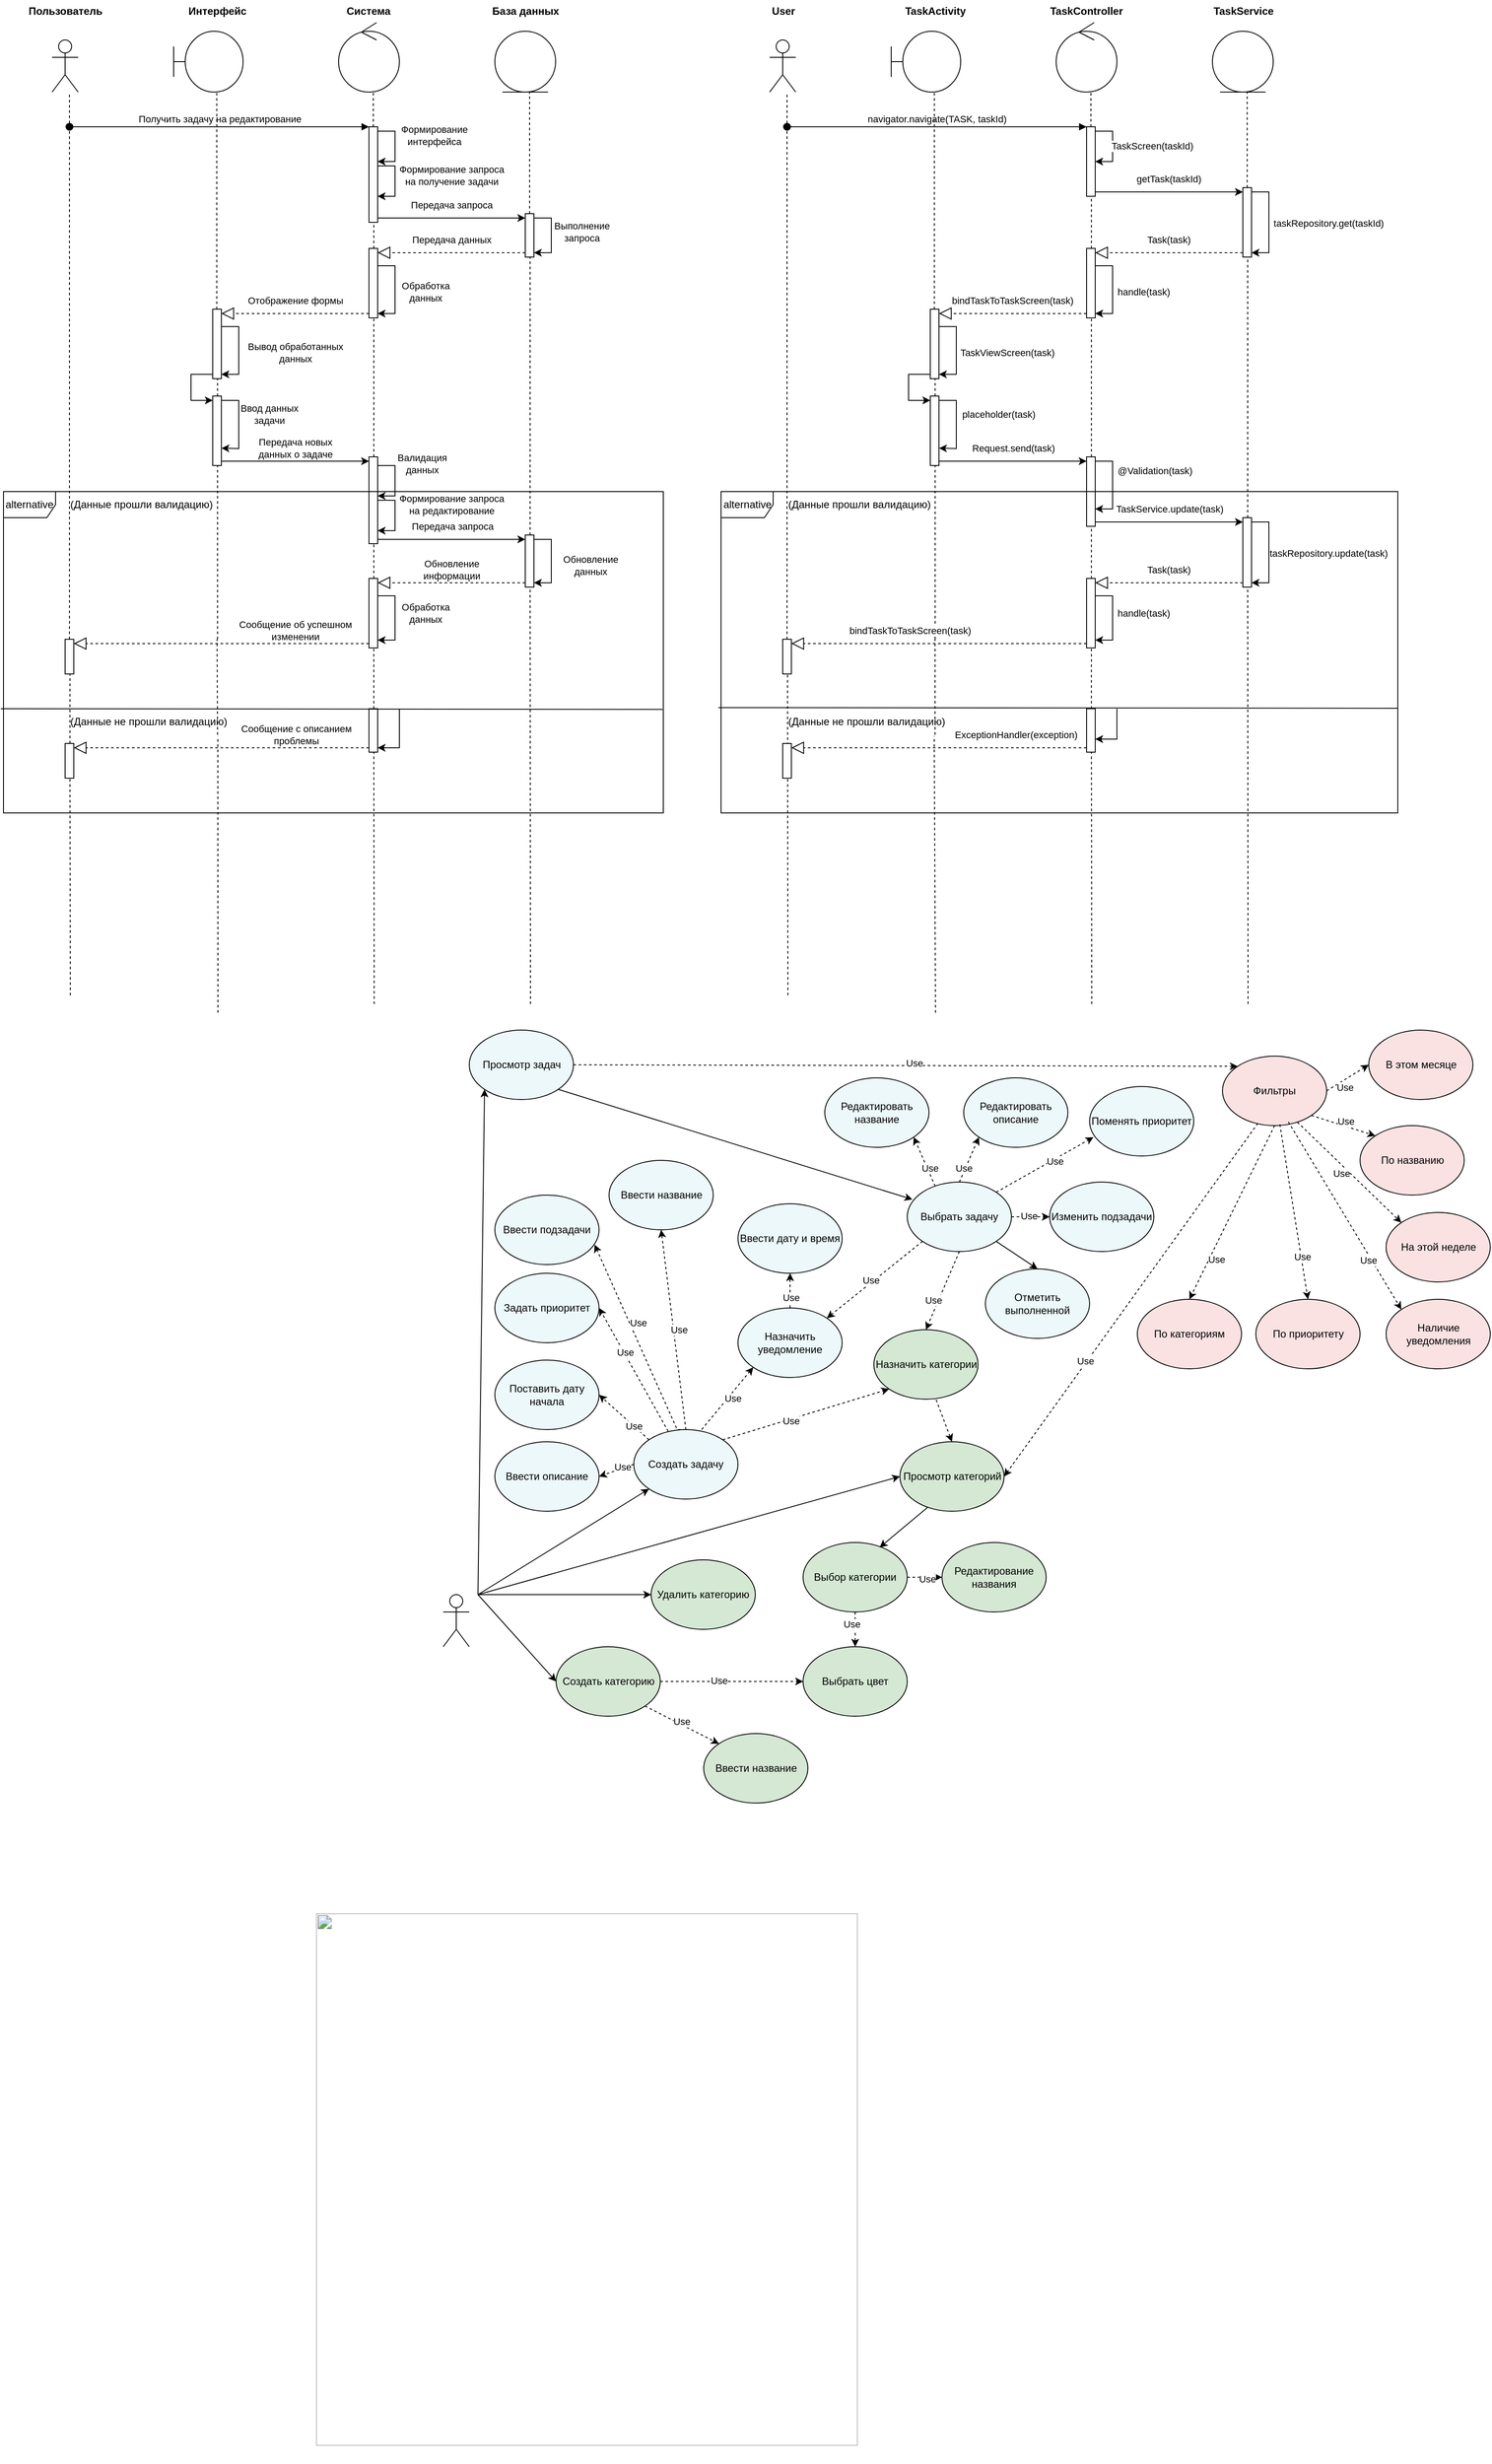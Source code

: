 <mxfile version="26.1.2">
  <diagram name="Страница — 1" id="B88cUaTn2MbKzxY1IiGs">
    <mxGraphModel dx="1403" dy="864" grid="1" gridSize="10" guides="1" tooltips="1" connect="1" arrows="1" fold="1" page="1" pageScale="1" pageWidth="827" pageHeight="1169" math="0" shadow="0">
      <root>
        <mxCell id="0" />
        <mxCell id="1" parent="0" />
        <mxCell id="-YS815tgYjxunoTYqm5n-1640" value="" style="shape=umlActor;verticalLabelPosition=bottom;verticalAlign=top;html=1;" parent="1" vertex="1">
          <mxGeometry x="90" y="100" width="30" height="60" as="geometry" />
        </mxCell>
        <mxCell id="-YS815tgYjxunoTYqm5n-1641" value="" style="ellipse;shape=umlControl;whiteSpace=wrap;html=1;" parent="1" vertex="1">
          <mxGeometry x="420" y="80" width="70" height="80" as="geometry" />
        </mxCell>
        <mxCell id="-YS815tgYjxunoTYqm5n-1642" value="" style="shape=umlBoundary;whiteSpace=wrap;html=1;" parent="1" vertex="1">
          <mxGeometry x="230" y="90" width="80" height="70" as="geometry" />
        </mxCell>
        <mxCell id="-YS815tgYjxunoTYqm5n-1643" value="" style="ellipse;shape=umlEntity;whiteSpace=wrap;html=1;" parent="1" vertex="1">
          <mxGeometry x="600" y="90" width="70" height="70" as="geometry" />
        </mxCell>
        <mxCell id="-YS815tgYjxunoTYqm5n-1644" value="Интерфейс" style="text;align=center;fontStyle=1;verticalAlign=middle;spacingLeft=3;spacingRight=3;strokeColor=none;rotatable=0;points=[[0,0.5],[1,0.5]];portConstraint=eastwest;html=1;" parent="1" vertex="1">
          <mxGeometry x="240" y="54" width="80" height="26" as="geometry" />
        </mxCell>
        <mxCell id="-YS815tgYjxunoTYqm5n-1645" value="Система" style="text;align=center;fontStyle=1;verticalAlign=middle;spacingLeft=3;spacingRight=3;strokeColor=none;rotatable=0;points=[[0,0.5],[1,0.5]];portConstraint=eastwest;html=1;" parent="1" vertex="1">
          <mxGeometry x="414" y="54" width="80" height="26" as="geometry" />
        </mxCell>
        <mxCell id="-YS815tgYjxunoTYqm5n-1646" value="База данных" style="text;align=center;fontStyle=1;verticalAlign=middle;spacingLeft=3;spacingRight=3;strokeColor=none;rotatable=0;points=[[0,0.5],[1,0.5]];portConstraint=eastwest;html=1;" parent="1" vertex="1">
          <mxGeometry x="595" y="54" width="80" height="26" as="geometry" />
        </mxCell>
        <mxCell id="-YS815tgYjxunoTYqm5n-1647" value="" style="endArrow=none;dashed=1;html=1;rounded=0;entryX=0.558;entryY=1.001;entryDx=0;entryDy=0;entryPerimeter=0;" parent="1" source="-YS815tgYjxunoTYqm5n-1654" edge="1">
          <mxGeometry width="50" height="50" relative="1" as="geometry">
            <mxPoint x="460" y="740" as="sourcePoint" />
            <mxPoint x="460" y="160" as="targetPoint" />
          </mxGeometry>
        </mxCell>
        <mxCell id="-YS815tgYjxunoTYqm5n-1648" value="" style="endArrow=none;dashed=1;html=1;rounded=0;entryX=0.558;entryY=1.001;entryDx=0;entryDy=0;entryPerimeter=0;" parent="1" source="-YS815tgYjxunoTYqm5n-1658" edge="1">
          <mxGeometry width="50" height="50" relative="1" as="geometry">
            <mxPoint x="640" y="740" as="sourcePoint" />
            <mxPoint x="640" y="160" as="targetPoint" />
          </mxGeometry>
        </mxCell>
        <mxCell id="-YS815tgYjxunoTYqm5n-1649" value="" style="endArrow=none;dashed=1;html=1;rounded=0;entryX=0.558;entryY=1.001;entryDx=0;entryDy=0;entryPerimeter=0;" parent="1" source="-YS815tgYjxunoTYqm5n-1703" edge="1">
          <mxGeometry width="50" height="50" relative="1" as="geometry">
            <mxPoint x="110" y="960" as="sourcePoint" />
            <mxPoint x="110" y="160" as="targetPoint" />
          </mxGeometry>
        </mxCell>
        <mxCell id="-YS815tgYjxunoTYqm5n-1650" value="Пользователь" style="text;align=center;fontStyle=1;verticalAlign=middle;spacingLeft=3;spacingRight=3;strokeColor=none;rotatable=0;points=[[0,0.5],[1,0.5]];portConstraint=eastwest;html=1;" parent="1" vertex="1">
          <mxGeometry x="65" y="54" width="80" height="26" as="geometry" />
        </mxCell>
        <mxCell id="-YS815tgYjxunoTYqm5n-1651" value="Получить задачу на редактирование" style="html=1;verticalAlign=bottom;startArrow=oval;startFill=1;endArrow=block;startSize=8;curved=0;rounded=0;" parent="1" target="-YS815tgYjxunoTYqm5n-1654" edge="1">
          <mxGeometry width="60" relative="1" as="geometry">
            <mxPoint x="110" y="200" as="sourcePoint" />
            <mxPoint x="440" y="200" as="targetPoint" />
          </mxGeometry>
        </mxCell>
        <mxCell id="-YS815tgYjxunoTYqm5n-1652" value="" style="endArrow=none;dashed=1;html=1;rounded=0;entryX=0.558;entryY=1.001;entryDx=0;entryDy=0;entryPerimeter=0;" parent="1" source="-YS815tgYjxunoTYqm5n-1672" edge="1">
          <mxGeometry width="50" height="50" relative="1" as="geometry">
            <mxPoint x="279.69" y="740" as="sourcePoint" />
            <mxPoint x="279.69" y="160" as="targetPoint" />
          </mxGeometry>
        </mxCell>
        <mxCell id="-YS815tgYjxunoTYqm5n-1653" value="" style="endArrow=none;dashed=1;html=1;rounded=0;entryX=0.558;entryY=1.001;entryDx=0;entryDy=0;entryPerimeter=0;" parent="1" source="-YS815tgYjxunoTYqm5n-1664" target="-YS815tgYjxunoTYqm5n-1654" edge="1">
          <mxGeometry width="50" height="50" relative="1" as="geometry">
            <mxPoint x="460" y="740" as="sourcePoint" />
            <mxPoint x="460" y="160" as="targetPoint" />
          </mxGeometry>
        </mxCell>
        <mxCell id="-YS815tgYjxunoTYqm5n-1654" value="" style="html=1;points=[[0,0,0,0,5],[0,1,0,0,-5],[1,0,0,0,5],[1,1,0,0,-5]];perimeter=orthogonalPerimeter;outlineConnect=0;targetShapes=umlLifeline;portConstraint=eastwest;newEdgeStyle={&quot;curved&quot;:0,&quot;rounded&quot;:0};" parent="1" vertex="1">
          <mxGeometry x="455" y="200" width="10" height="110" as="geometry" />
        </mxCell>
        <mxCell id="-YS815tgYjxunoTYqm5n-1655" style="edgeStyle=orthogonalEdgeStyle;rounded=0;orthogonalLoop=1;jettySize=auto;html=1;curved=0;exitX=1;exitY=0;exitDx=0;exitDy=5;exitPerimeter=0;" parent="1" source="-YS815tgYjxunoTYqm5n-1654" target="-YS815tgYjxunoTYqm5n-1654" edge="1">
          <mxGeometry relative="1" as="geometry">
            <Array as="points">
              <mxPoint x="485" y="205" />
              <mxPoint x="485" y="240" />
            </Array>
          </mxGeometry>
        </mxCell>
        <mxCell id="-YS815tgYjxunoTYqm5n-1656" value="&lt;div&gt;Формирование&lt;/div&gt;&lt;div&gt;интерфейса&lt;br&gt;&lt;/div&gt;" style="edgeLabel;html=1;align=center;verticalAlign=middle;resizable=0;points=[];" parent="-YS815tgYjxunoTYqm5n-1655" vertex="1" connectable="0">
          <mxGeometry x="-0.02" y="2" relative="1" as="geometry">
            <mxPoint x="43" y="-12" as="offset" />
          </mxGeometry>
        </mxCell>
        <mxCell id="-YS815tgYjxunoTYqm5n-1657" value="" style="endArrow=none;dashed=1;html=1;rounded=0;entryX=0.558;entryY=1.001;entryDx=0;entryDy=0;entryPerimeter=0;" parent="1" source="-YS815tgYjxunoTYqm5n-1687" target="-YS815tgYjxunoTYqm5n-1658" edge="1">
          <mxGeometry width="50" height="50" relative="1" as="geometry">
            <mxPoint x="641" y="870" as="sourcePoint" />
            <mxPoint x="640" y="160" as="targetPoint" />
          </mxGeometry>
        </mxCell>
        <mxCell id="-YS815tgYjxunoTYqm5n-1658" value="" style="html=1;points=[[0,0,0,0,5],[0,1,0,0,-5],[1,0,0,0,5],[1,1,0,0,-5]];perimeter=orthogonalPerimeter;outlineConnect=0;targetShapes=umlLifeline;portConstraint=eastwest;newEdgeStyle={&quot;curved&quot;:0,&quot;rounded&quot;:0};" parent="1" vertex="1">
          <mxGeometry x="635" y="300" width="10" height="50" as="geometry" />
        </mxCell>
        <mxCell id="-YS815tgYjxunoTYqm5n-1659" style="edgeStyle=orthogonalEdgeStyle;rounded=0;orthogonalLoop=1;jettySize=auto;html=1;curved=0;exitX=1;exitY=1;exitDx=0;exitDy=-5;exitPerimeter=0;entryX=0;entryY=0;entryDx=0;entryDy=5;entryPerimeter=0;" parent="1" source="-YS815tgYjxunoTYqm5n-1654" target="-YS815tgYjxunoTYqm5n-1658" edge="1">
          <mxGeometry relative="1" as="geometry" />
        </mxCell>
        <mxCell id="-YS815tgYjxunoTYqm5n-1660" value="Передача запроса" style="edgeLabel;html=1;align=center;verticalAlign=middle;resizable=0;points=[];" parent="-YS815tgYjxunoTYqm5n-1659" vertex="1" connectable="0">
          <mxGeometry x="-0.231" y="1" relative="1" as="geometry">
            <mxPoint x="19" y="-14" as="offset" />
          </mxGeometry>
        </mxCell>
        <mxCell id="-YS815tgYjxunoTYqm5n-1661" style="edgeStyle=orthogonalEdgeStyle;rounded=0;orthogonalLoop=1;jettySize=auto;html=1;curved=0;exitX=1;exitY=0;exitDx=0;exitDy=5;exitPerimeter=0;entryX=1;entryY=1;entryDx=0;entryDy=-5;entryPerimeter=0;" parent="1" source="-YS815tgYjxunoTYqm5n-1658" target="-YS815tgYjxunoTYqm5n-1658" edge="1">
          <mxGeometry relative="1" as="geometry" />
        </mxCell>
        <mxCell id="-YS815tgYjxunoTYqm5n-1662" value="&lt;div&gt;Выполнение&lt;/div&gt;&lt;div&gt;запроса&lt;/div&gt;" style="edgeLabel;html=1;align=center;verticalAlign=middle;resizable=0;points=[];" parent="-YS815tgYjxunoTYqm5n-1661" vertex="1" connectable="0">
          <mxGeometry x="0.205" y="1" relative="1" as="geometry">
            <mxPoint x="34" y="-12" as="offset" />
          </mxGeometry>
        </mxCell>
        <mxCell id="-YS815tgYjxunoTYqm5n-1663" value="" style="endArrow=none;dashed=1;html=1;rounded=0;entryX=0.558;entryY=1.001;entryDx=0;entryDy=0;entryPerimeter=0;" parent="1" source="-YS815tgYjxunoTYqm5n-1681" target="-YS815tgYjxunoTYqm5n-1664" edge="1">
          <mxGeometry width="50" height="50" relative="1" as="geometry">
            <mxPoint x="460" y="740" as="sourcePoint" />
            <mxPoint x="461" y="280" as="targetPoint" />
          </mxGeometry>
        </mxCell>
        <mxCell id="-YS815tgYjxunoTYqm5n-1664" value="" style="html=1;points=[[0,0,0,0,5],[0,1,0,0,-5],[1,0,0,0,5],[1,1,0,0,-5]];perimeter=orthogonalPerimeter;outlineConnect=0;targetShapes=umlLifeline;portConstraint=eastwest;newEdgeStyle={&quot;curved&quot;:0,&quot;rounded&quot;:0};" parent="1" vertex="1">
          <mxGeometry x="455" y="340" width="10" height="80" as="geometry" />
        </mxCell>
        <mxCell id="-YS815tgYjxunoTYqm5n-1665" value="" style="endArrow=block;dashed=1;endFill=0;endSize=12;html=1;rounded=0;entryX=1;entryY=0;entryDx=0;entryDy=5;entryPerimeter=0;" parent="1" source="-YS815tgYjxunoTYqm5n-1658" target="-YS815tgYjxunoTYqm5n-1664" edge="1">
          <mxGeometry width="160" relative="1" as="geometry">
            <mxPoint x="500" y="370" as="sourcePoint" />
            <mxPoint x="660" y="370" as="targetPoint" />
          </mxGeometry>
        </mxCell>
        <mxCell id="-YS815tgYjxunoTYqm5n-1666" value="Передача данных" style="edgeLabel;html=1;align=center;verticalAlign=middle;resizable=0;points=[];" parent="-YS815tgYjxunoTYqm5n-1665" vertex="1" connectable="0">
          <mxGeometry x="0.392" relative="1" as="geometry">
            <mxPoint x="33" y="-15" as="offset" />
          </mxGeometry>
        </mxCell>
        <mxCell id="-YS815tgYjxunoTYqm5n-1667" style="edgeStyle=orthogonalEdgeStyle;rounded=0;orthogonalLoop=1;jettySize=auto;html=1;curved=0;exitX=1;exitY=0;exitDx=0;exitDy=5;exitPerimeter=0;entryX=1;entryY=1;entryDx=0;entryDy=-5;entryPerimeter=0;" parent="1" source="-YS815tgYjxunoTYqm5n-1664" target="-YS815tgYjxunoTYqm5n-1664" edge="1">
          <mxGeometry relative="1" as="geometry">
            <Array as="points">
              <mxPoint x="465" y="360" />
              <mxPoint x="485" y="360" />
              <mxPoint x="485" y="415" />
            </Array>
          </mxGeometry>
        </mxCell>
        <mxCell id="-YS815tgYjxunoTYqm5n-1668" value="&lt;div&gt;Обработка&lt;/div&gt;&lt;div&gt;данных&lt;/div&gt;" style="edgeLabel;html=1;align=center;verticalAlign=middle;resizable=0;points=[];" parent="-YS815tgYjxunoTYqm5n-1667" vertex="1" connectable="0">
          <mxGeometry x="0.019" y="-1" relative="1" as="geometry">
            <mxPoint x="36" y="9" as="offset" />
          </mxGeometry>
        </mxCell>
        <mxCell id="-YS815tgYjxunoTYqm5n-1669" value="" style="endArrow=block;dashed=1;endFill=0;endSize=12;html=1;rounded=0;exitX=0;exitY=1;exitDx=0;exitDy=-5;exitPerimeter=0;entryX=1;entryY=0;entryDx=0;entryDy=5;entryPerimeter=0;" parent="1" source="-YS815tgYjxunoTYqm5n-1664" target="-YS815tgYjxunoTYqm5n-1672" edge="1">
          <mxGeometry width="160" relative="1" as="geometry">
            <mxPoint x="440" y="410" as="sourcePoint" />
            <mxPoint x="350" y="430" as="targetPoint" />
          </mxGeometry>
        </mxCell>
        <mxCell id="-YS815tgYjxunoTYqm5n-1670" value="Отображение формы" style="edgeLabel;html=1;align=center;verticalAlign=middle;resizable=0;points=[];" parent="-YS815tgYjxunoTYqm5n-1669" vertex="1" connectable="0">
          <mxGeometry x="0.392" relative="1" as="geometry">
            <mxPoint x="33" y="-15" as="offset" />
          </mxGeometry>
        </mxCell>
        <mxCell id="-YS815tgYjxunoTYqm5n-1671" value="" style="endArrow=none;dashed=1;html=1;rounded=0;entryX=0.558;entryY=1.001;entryDx=0;entryDy=0;entryPerimeter=0;" parent="1" source="-YS815tgYjxunoTYqm5n-1678" target="-YS815tgYjxunoTYqm5n-1672" edge="1">
          <mxGeometry width="50" height="50" relative="1" as="geometry">
            <mxPoint x="279.69" y="740" as="sourcePoint" />
            <mxPoint x="279.69" y="160" as="targetPoint" />
          </mxGeometry>
        </mxCell>
        <mxCell id="-YS815tgYjxunoTYqm5n-1672" value="" style="html=1;points=[[0,0,0,0,5],[0,1,0,0,-5],[1,0,0,0,5],[1,1,0,0,-5]];perimeter=orthogonalPerimeter;outlineConnect=0;targetShapes=umlLifeline;portConstraint=eastwest;newEdgeStyle={&quot;curved&quot;:0,&quot;rounded&quot;:0};" parent="1" vertex="1">
          <mxGeometry x="275" y="410" width="10" height="80" as="geometry" />
        </mxCell>
        <mxCell id="-YS815tgYjxunoTYqm5n-1673" style="edgeStyle=orthogonalEdgeStyle;rounded=0;orthogonalLoop=1;jettySize=auto;html=1;curved=0;exitX=1;exitY=0;exitDx=0;exitDy=5;exitPerimeter=0;entryX=1;entryY=1;entryDx=0;entryDy=-5;entryPerimeter=0;" parent="1" source="-YS815tgYjxunoTYqm5n-1672" target="-YS815tgYjxunoTYqm5n-1672" edge="1">
          <mxGeometry relative="1" as="geometry">
            <Array as="points">
              <mxPoint x="285" y="430" />
              <mxPoint x="305" y="430" />
              <mxPoint x="305" y="485" />
            </Array>
          </mxGeometry>
        </mxCell>
        <mxCell id="-YS815tgYjxunoTYqm5n-1674" value="&lt;div&gt;Вывод обработанных&lt;/div&gt;&lt;div&gt;данных&lt;br&gt;&lt;/div&gt;" style="edgeLabel;html=1;align=center;verticalAlign=middle;resizable=0;points=[];" parent="-YS815tgYjxunoTYqm5n-1673" vertex="1" connectable="0">
          <mxGeometry x="0.437" y="2" relative="1" as="geometry">
            <mxPoint x="63" y="-14" as="offset" />
          </mxGeometry>
        </mxCell>
        <mxCell id="-YS815tgYjxunoTYqm5n-1675" value="" style="endArrow=none;dashed=1;html=1;rounded=0;entryX=0.558;entryY=1.001;entryDx=0;entryDy=0;entryPerimeter=0;" parent="1" target="-YS815tgYjxunoTYqm5n-1678" edge="1">
          <mxGeometry width="50" height="50" relative="1" as="geometry">
            <mxPoint x="280.58" y="790" as="sourcePoint" />
            <mxPoint x="281" y="490" as="targetPoint" />
          </mxGeometry>
        </mxCell>
        <mxCell id="-YS815tgYjxunoTYqm5n-1676" style="edgeStyle=orthogonalEdgeStyle;rounded=0;orthogonalLoop=1;jettySize=auto;html=1;curved=0;exitX=1;exitY=0;exitDx=0;exitDy=5;exitPerimeter=0;" parent="1" source="-YS815tgYjxunoTYqm5n-1678" edge="1">
          <mxGeometry relative="1" as="geometry">
            <mxPoint x="285.095" y="570" as="targetPoint" />
          </mxGeometry>
        </mxCell>
        <mxCell id="-YS815tgYjxunoTYqm5n-1677" value="&lt;div&gt;Ввод данных&lt;br&gt;&lt;/div&gt;&lt;div&gt;задачи&lt;/div&gt;" style="edgeLabel;html=1;align=center;verticalAlign=middle;resizable=0;points=[];" parent="-YS815tgYjxunoTYqm5n-1676" vertex="1" connectable="0">
          <mxGeometry x="-0.256" y="1" relative="1" as="geometry">
            <mxPoint x="34" as="offset" />
          </mxGeometry>
        </mxCell>
        <mxCell id="-YS815tgYjxunoTYqm5n-1678" value="" style="html=1;points=[[0,0,0,0,5],[0,1,0,0,-5],[1,0,0,0,5],[1,1,0,0,-5]];perimeter=orthogonalPerimeter;outlineConnect=0;targetShapes=umlLifeline;portConstraint=eastwest;newEdgeStyle={&quot;curved&quot;:0,&quot;rounded&quot;:0};" parent="1" vertex="1">
          <mxGeometry x="275" y="510" width="10" height="80" as="geometry" />
        </mxCell>
        <mxCell id="-YS815tgYjxunoTYqm5n-1679" style="edgeStyle=orthogonalEdgeStyle;rounded=0;orthogonalLoop=1;jettySize=auto;html=1;curved=0;exitX=0;exitY=1;exitDx=0;exitDy=-5;exitPerimeter=0;entryX=0;entryY=0;entryDx=0;entryDy=5;entryPerimeter=0;" parent="1" source="-YS815tgYjxunoTYqm5n-1672" target="-YS815tgYjxunoTYqm5n-1678" edge="1">
          <mxGeometry relative="1" as="geometry">
            <Array as="points">
              <mxPoint x="250" y="485" />
              <mxPoint x="250" y="515" />
            </Array>
          </mxGeometry>
        </mxCell>
        <mxCell id="-YS815tgYjxunoTYqm5n-1680" value="" style="endArrow=none;dashed=1;html=1;rounded=0;entryX=0.558;entryY=1.001;entryDx=0;entryDy=0;entryPerimeter=0;" parent="1" source="-YS815tgYjxunoTYqm5n-1695" target="-YS815tgYjxunoTYqm5n-1681" edge="1">
          <mxGeometry width="50" height="50" relative="1" as="geometry">
            <mxPoint x="460" y="950" as="sourcePoint" />
            <mxPoint x="461" y="420" as="targetPoint" />
          </mxGeometry>
        </mxCell>
        <mxCell id="-YS815tgYjxunoTYqm5n-1681" value="" style="html=1;points=[[0,0,0,0,5],[0,1,0,0,-5],[1,0,0,0,5],[1,1,0,0,-5]];perimeter=orthogonalPerimeter;outlineConnect=0;targetShapes=umlLifeline;portConstraint=eastwest;newEdgeStyle={&quot;curved&quot;:0,&quot;rounded&quot;:0};" parent="1" vertex="1">
          <mxGeometry x="455" y="580" width="10" height="100" as="geometry" />
        </mxCell>
        <mxCell id="-YS815tgYjxunoTYqm5n-1682" style="edgeStyle=orthogonalEdgeStyle;rounded=0;orthogonalLoop=1;jettySize=auto;html=1;curved=0;exitX=1;exitY=1;exitDx=0;exitDy=-5;exitPerimeter=0;entryX=0;entryY=0;entryDx=0;entryDy=5;entryPerimeter=0;" parent="1" source="-YS815tgYjxunoTYqm5n-1678" target="-YS815tgYjxunoTYqm5n-1681" edge="1">
          <mxGeometry relative="1" as="geometry" />
        </mxCell>
        <mxCell id="-YS815tgYjxunoTYqm5n-1683" value="&lt;div&gt;Передача новых&lt;/div&gt;&lt;div&gt;данных о задаче&lt;br&gt;&lt;/div&gt;" style="edgeLabel;html=1;align=center;verticalAlign=middle;resizable=0;points=[];" parent="-YS815tgYjxunoTYqm5n-1682" vertex="1" connectable="0">
          <mxGeometry x="-0.14" y="1" relative="1" as="geometry">
            <mxPoint x="12" y="-14" as="offset" />
          </mxGeometry>
        </mxCell>
        <mxCell id="-YS815tgYjxunoTYqm5n-1684" style="edgeStyle=orthogonalEdgeStyle;rounded=0;orthogonalLoop=1;jettySize=auto;html=1;curved=0;exitX=1;exitY=0;exitDx=0;exitDy=5;exitPerimeter=0;" parent="1" target="-YS815tgYjxunoTYqm5n-1681" edge="1">
          <mxGeometry relative="1" as="geometry">
            <mxPoint x="467.2" y="621.66" as="targetPoint" />
            <Array as="points">
              <mxPoint x="465" y="590" />
              <mxPoint x="485" y="590" />
              <mxPoint x="485" y="625" />
            </Array>
            <mxPoint x="465" y="580" as="sourcePoint" />
          </mxGeometry>
        </mxCell>
        <mxCell id="-YS815tgYjxunoTYqm5n-1685" value="&lt;div&gt;Валидация&lt;/div&gt;&lt;div&gt;данных&lt;/div&gt;" style="edgeLabel;html=1;align=center;verticalAlign=middle;resizable=0;points=[];" parent="-YS815tgYjxunoTYqm5n-1684" vertex="1" connectable="0">
          <mxGeometry x="-0.345" y="2" relative="1" as="geometry">
            <mxPoint x="33" as="offset" />
          </mxGeometry>
        </mxCell>
        <mxCell id="-YS815tgYjxunoTYqm5n-1686" value="" style="endArrow=none;dashed=1;html=1;rounded=0;entryX=0.558;entryY=1.001;entryDx=0;entryDy=0;entryPerimeter=0;" parent="1" target="-YS815tgYjxunoTYqm5n-1687" edge="1">
          <mxGeometry width="50" height="50" relative="1" as="geometry">
            <mxPoint x="641" y="1210" as="sourcePoint" />
            <mxPoint x="641" y="350" as="targetPoint" />
          </mxGeometry>
        </mxCell>
        <mxCell id="-YS815tgYjxunoTYqm5n-1687" value="" style="html=1;points=[[0,0,0,0,5],[0,1,0,0,-5],[1,0,0,0,5],[1,1,0,0,-5]];perimeter=orthogonalPerimeter;outlineConnect=0;targetShapes=umlLifeline;portConstraint=eastwest;newEdgeStyle={&quot;curved&quot;:0,&quot;rounded&quot;:0};" parent="1" vertex="1">
          <mxGeometry x="635" y="670" width="10" height="60" as="geometry" />
        </mxCell>
        <mxCell id="-YS815tgYjxunoTYqm5n-1688" style="edgeStyle=orthogonalEdgeStyle;rounded=0;orthogonalLoop=1;jettySize=auto;html=1;curved=0;exitX=1;exitY=1;exitDx=0;exitDy=-5;exitPerimeter=0;entryX=0;entryY=0;entryDx=0;entryDy=5;entryPerimeter=0;" parent="1" source="-YS815tgYjxunoTYqm5n-1681" target="-YS815tgYjxunoTYqm5n-1687" edge="1">
          <mxGeometry relative="1" as="geometry" />
        </mxCell>
        <mxCell id="-YS815tgYjxunoTYqm5n-1689" value="Передача запроса" style="edgeLabel;html=1;align=center;verticalAlign=middle;resizable=0;points=[];" parent="-YS815tgYjxunoTYqm5n-1688" vertex="1" connectable="0">
          <mxGeometry x="-0.185" y="-2" relative="1" as="geometry">
            <mxPoint x="16" y="-17" as="offset" />
          </mxGeometry>
        </mxCell>
        <mxCell id="-YS815tgYjxunoTYqm5n-1690" style="edgeStyle=orthogonalEdgeStyle;rounded=0;orthogonalLoop=1;jettySize=auto;html=1;curved=0;exitX=1;exitY=0;exitDx=0;exitDy=5;exitPerimeter=0;entryX=1;entryY=1;entryDx=0;entryDy=-5;entryPerimeter=0;" parent="1" source="-YS815tgYjxunoTYqm5n-1687" target="-YS815tgYjxunoTYqm5n-1687" edge="1">
          <mxGeometry relative="1" as="geometry" />
        </mxCell>
        <mxCell id="-YS815tgYjxunoTYqm5n-1691" value="&lt;div&gt;Обновление&lt;/div&gt;&lt;div&gt;данных&lt;br&gt;&lt;/div&gt;" style="edgeLabel;html=1;align=center;verticalAlign=middle;resizable=0;points=[];" parent="-YS815tgYjxunoTYqm5n-1690" vertex="1" connectable="0">
          <mxGeometry x="-0.423" y="2" relative="1" as="geometry">
            <mxPoint x="43" y="24" as="offset" />
          </mxGeometry>
        </mxCell>
        <mxCell id="-YS815tgYjxunoTYqm5n-1692" value="" style="endArrow=none;dashed=1;html=1;rounded=0;entryX=0.558;entryY=1.001;entryDx=0;entryDy=0;entryPerimeter=0;" parent="1" source="-YS815tgYjxunoTYqm5n-1710" target="-YS815tgYjxunoTYqm5n-1695" edge="1">
          <mxGeometry width="50" height="50" relative="1" as="geometry">
            <mxPoint x="461" y="1200" as="sourcePoint" />
            <mxPoint x="461" y="660" as="targetPoint" />
          </mxGeometry>
        </mxCell>
        <mxCell id="-YS815tgYjxunoTYqm5n-1693" style="edgeStyle=orthogonalEdgeStyle;rounded=0;orthogonalLoop=1;jettySize=auto;html=1;curved=0;exitX=1;exitY=0;exitDx=0;exitDy=5;exitPerimeter=0;" parent="1" source="-YS815tgYjxunoTYqm5n-1695" target="-YS815tgYjxunoTYqm5n-1695" edge="1">
          <mxGeometry relative="1" as="geometry">
            <mxPoint x="465.2" y="790" as="targetPoint" />
            <Array as="points">
              <mxPoint x="465" y="740" />
              <mxPoint x="485" y="740" />
              <mxPoint x="485" y="791" />
            </Array>
          </mxGeometry>
        </mxCell>
        <mxCell id="-YS815tgYjxunoTYqm5n-1694" value="&lt;div&gt;Обработка&lt;/div&gt;&lt;div&gt;данных&lt;br&gt;&lt;/div&gt;" style="edgeLabel;html=1;align=center;verticalAlign=middle;resizable=0;points=[];" parent="-YS815tgYjxunoTYqm5n-1693" vertex="1" connectable="0">
          <mxGeometry x="-0.112" relative="1" as="geometry">
            <mxPoint x="35" y="8" as="offset" />
          </mxGeometry>
        </mxCell>
        <mxCell id="-YS815tgYjxunoTYqm5n-1695" value="" style="html=1;points=[[0,0,0,0,5],[0,1,0,0,-5],[1,0,0,0,5],[1,1,0,0,-5]];perimeter=orthogonalPerimeter;outlineConnect=0;targetShapes=umlLifeline;portConstraint=eastwest;newEdgeStyle={&quot;curved&quot;:0,&quot;rounded&quot;:0};" parent="1" vertex="1">
          <mxGeometry x="455" y="720" width="10" height="80" as="geometry" />
        </mxCell>
        <mxCell id="-YS815tgYjxunoTYqm5n-1696" value="" style="endArrow=block;dashed=1;endFill=0;endSize=12;html=1;rounded=0;entryX=1;entryY=0;entryDx=0;entryDy=5;entryPerimeter=0;exitX=0;exitY=1;exitDx=0;exitDy=-5;exitPerimeter=0;" parent="1" source="-YS815tgYjxunoTYqm5n-1687" target="-YS815tgYjxunoTYqm5n-1695" edge="1">
          <mxGeometry width="160" relative="1" as="geometry">
            <mxPoint x="635" y="759.71" as="sourcePoint" />
            <mxPoint x="465" y="759.71" as="targetPoint" />
          </mxGeometry>
        </mxCell>
        <mxCell id="-YS815tgYjxunoTYqm5n-1697" value="&lt;div&gt;Обновление&lt;/div&gt;&lt;div&gt;информации&lt;br&gt;&lt;/div&gt;" style="edgeLabel;html=1;align=center;verticalAlign=middle;resizable=0;points=[];" parent="-YS815tgYjxunoTYqm5n-1696" vertex="1" connectable="0">
          <mxGeometry x="0.392" relative="1" as="geometry">
            <mxPoint x="33" y="-15" as="offset" />
          </mxGeometry>
        </mxCell>
        <mxCell id="-YS815tgYjxunoTYqm5n-1698" value="" style="endArrow=none;dashed=1;html=1;rounded=0;" parent="1" edge="1">
          <mxGeometry width="50" height="50" relative="1" as="geometry">
            <mxPoint x="280.58" y="900" as="sourcePoint" />
            <mxPoint x="280" y="790" as="targetPoint" />
          </mxGeometry>
        </mxCell>
        <mxCell id="-YS815tgYjxunoTYqm5n-1700" value="" style="endArrow=block;dashed=1;endFill=0;endSize=12;html=1;rounded=0;entryX=1;entryY=0;entryDx=0;entryDy=5;entryPerimeter=0;exitX=0;exitY=1;exitDx=0;exitDy=-5;exitPerimeter=0;" parent="1" source="-YS815tgYjxunoTYqm5n-1695" target="-YS815tgYjxunoTYqm5n-1703" edge="1">
          <mxGeometry width="160" relative="1" as="geometry">
            <mxPoint x="490" y="790" as="sourcePoint" />
            <mxPoint x="285" y="795" as="targetPoint" />
          </mxGeometry>
        </mxCell>
        <mxCell id="3DV8TFoDORNND812AjDE-4" value="&lt;div&gt;Сообщение об успешном&lt;/div&gt;&lt;div&gt;изменении&lt;/div&gt;" style="edgeLabel;html=1;align=center;verticalAlign=middle;resizable=0;points=[];" parent="-YS815tgYjxunoTYqm5n-1700" vertex="1" connectable="0">
          <mxGeometry x="-0.394" y="1" relative="1" as="geometry">
            <mxPoint x="18" y="-16" as="offset" />
          </mxGeometry>
        </mxCell>
        <mxCell id="-YS815tgYjxunoTYqm5n-1702" value="" style="endArrow=none;dashed=1;html=1;rounded=0;entryX=0.558;entryY=1.001;entryDx=0;entryDy=0;entryPerimeter=0;" parent="1" source="-YS815tgYjxunoTYqm5n-1732" target="-YS815tgYjxunoTYqm5n-1703" edge="1">
          <mxGeometry width="50" height="50" relative="1" as="geometry">
            <mxPoint x="111" y="1200" as="sourcePoint" />
            <mxPoint x="110" y="160" as="targetPoint" />
          </mxGeometry>
        </mxCell>
        <mxCell id="-YS815tgYjxunoTYqm5n-1703" value="" style="html=1;points=[[0,0,0,0,5],[0,1,0,0,-5],[1,0,0,0,5],[1,1,0,0,-5]];perimeter=orthogonalPerimeter;outlineConnect=0;targetShapes=umlLifeline;portConstraint=eastwest;newEdgeStyle={&quot;curved&quot;:0,&quot;rounded&quot;:0};" parent="1" vertex="1">
          <mxGeometry x="105" y="790" width="10" height="40" as="geometry" />
        </mxCell>
        <mxCell id="-YS815tgYjxunoTYqm5n-1706" value="alternative" style="shape=umlFrame;whiteSpace=wrap;html=1;pointerEvents=0;" parent="1" vertex="1">
          <mxGeometry x="34" y="620" width="760" height="370" as="geometry" />
        </mxCell>
        <mxCell id="-YS815tgYjxunoTYqm5n-1707" value="" style="endArrow=none;dashed=1;html=1;rounded=0;entryX=0.902;entryY=1.068;entryDx=0;entryDy=0;entryPerimeter=0;" parent="1" target="-YS815tgYjxunoTYqm5n-1775" edge="1">
          <mxGeometry width="50" height="50" relative="1" as="geometry">
            <mxPoint x="281" y="1220" as="sourcePoint" />
            <mxPoint x="280.58" y="980.08" as="targetPoint" />
          </mxGeometry>
        </mxCell>
        <mxCell id="-YS815tgYjxunoTYqm5n-1709" value="" style="endArrow=none;dashed=1;html=1;rounded=0;entryX=0.558;entryY=1.001;entryDx=0;entryDy=0;entryPerimeter=0;" parent="1" target="-YS815tgYjxunoTYqm5n-1710" edge="1">
          <mxGeometry width="50" height="50" relative="1" as="geometry">
            <mxPoint x="461" y="1210" as="sourcePoint" />
            <mxPoint x="461" y="800" as="targetPoint" />
          </mxGeometry>
        </mxCell>
        <mxCell id="-YS815tgYjxunoTYqm5n-1710" value="" style="html=1;points=[[0,0,0,0,5],[0,1,0,0,-5],[1,0,0,0,5],[1,1,0,0,-5]];perimeter=orthogonalPerimeter;outlineConnect=0;targetShapes=umlLifeline;portConstraint=eastwest;newEdgeStyle={&quot;curved&quot;:0,&quot;rounded&quot;:0};" parent="1" vertex="1">
          <mxGeometry x="455" y="870" width="10" height="50" as="geometry" />
        </mxCell>
        <mxCell id="-YS815tgYjxunoTYqm5n-1711" value="" style="endArrow=block;dashed=1;endFill=0;endSize=12;html=1;rounded=0;entryX=1;entryY=0;entryDx=0;entryDy=5;entryPerimeter=0;exitX=0;exitY=1;exitDx=0;exitDy=-5;exitPerimeter=0;" parent="1" source="-YS815tgYjxunoTYqm5n-1710" target="-YS815tgYjxunoTYqm5n-1732" edge="1">
          <mxGeometry width="160" relative="1" as="geometry">
            <mxPoint x="465" y="805" as="sourcePoint" />
            <mxPoint x="285" y="905" as="targetPoint" />
          </mxGeometry>
        </mxCell>
        <mxCell id="-YS815tgYjxunoTYqm5n-1712" value="&lt;div&gt;Сообщение с описанием&lt;/div&gt;&lt;div&gt;проблемы&lt;br&gt;&lt;/div&gt;" style="edgeLabel;html=1;align=center;verticalAlign=middle;resizable=0;points=[];" parent="-YS815tgYjxunoTYqm5n-1711" vertex="1" connectable="0">
          <mxGeometry x="0.392" relative="1" as="geometry">
            <mxPoint x="152" y="-15" as="offset" />
          </mxGeometry>
        </mxCell>
        <mxCell id="-YS815tgYjxunoTYqm5n-1773" value="" style="endArrow=none;html=1;rounded=0;exitX=-0.002;exitY=0.556;exitDx=0;exitDy=0;exitPerimeter=0;entryX=1.002;entryY=0.558;entryDx=0;entryDy=0;entryPerimeter=0;" parent="1" edge="1">
          <mxGeometry width="50" height="50" relative="1" as="geometry">
            <mxPoint x="30.96" y="870.0" as="sourcePoint" />
            <mxPoint x="794.0" y="870.74" as="targetPoint" />
          </mxGeometry>
        </mxCell>
        <mxCell id="-YS815tgYjxunoTYqm5n-1774" value="(Данные прошли валидацию)" style="text;strokeColor=none;fillColor=none;align=left;verticalAlign=middle;spacingLeft=4;spacingRight=4;overflow=hidden;points=[[0,0.5],[1,0.5]];portConstraint=eastwest;rotatable=0;whiteSpace=wrap;html=1;" parent="1" vertex="1">
          <mxGeometry x="105" y="620" width="180" height="30" as="geometry" />
        </mxCell>
        <mxCell id="-YS815tgYjxunoTYqm5n-1775" value="(Данные не прошли валидацию)" style="text;strokeColor=none;fillColor=none;align=left;verticalAlign=middle;spacingLeft=4;spacingRight=4;overflow=hidden;points=[[0,0.5],[1,0.5]];portConstraint=eastwest;rotatable=0;whiteSpace=wrap;html=1;" parent="1" vertex="1">
          <mxGeometry x="105" y="870" width="195" height="30" as="geometry" />
        </mxCell>
        <mxCell id="bdSp0GzWLAqEPZMk64aj-1" value="" style="shape=umlActor;verticalLabelPosition=bottom;verticalAlign=top;html=1;" parent="1" vertex="1">
          <mxGeometry x="916.52" y="100" width="30" height="60" as="geometry" />
        </mxCell>
        <mxCell id="bdSp0GzWLAqEPZMk64aj-2" value="" style="ellipse;shape=umlControl;whiteSpace=wrap;html=1;" parent="1" vertex="1">
          <mxGeometry x="1246.52" y="80" width="70" height="80" as="geometry" />
        </mxCell>
        <mxCell id="bdSp0GzWLAqEPZMk64aj-3" value="" style="shape=umlBoundary;whiteSpace=wrap;html=1;" parent="1" vertex="1">
          <mxGeometry x="1056.52" y="90" width="80" height="70" as="geometry" />
        </mxCell>
        <mxCell id="bdSp0GzWLAqEPZMk64aj-4" value="" style="ellipse;shape=umlEntity;whiteSpace=wrap;html=1;" parent="1" vertex="1">
          <mxGeometry x="1426.52" y="90" width="70" height="70" as="geometry" />
        </mxCell>
        <mxCell id="bdSp0GzWLAqEPZMk64aj-5" value="TaskActivity" style="text;align=center;fontStyle=1;verticalAlign=middle;spacingLeft=3;spacingRight=3;strokeColor=none;rotatable=0;points=[[0,0.5],[1,0.5]];portConstraint=eastwest;html=1;" parent="1" vertex="1">
          <mxGeometry x="1066.52" y="54" width="80" height="26" as="geometry" />
        </mxCell>
        <mxCell id="bdSp0GzWLAqEPZMk64aj-6" value="TaskController" style="text;align=center;fontStyle=1;verticalAlign=middle;spacingLeft=3;spacingRight=3;strokeColor=none;rotatable=0;points=[[0,0.5],[1,0.5]];portConstraint=eastwest;html=1;" parent="1" vertex="1">
          <mxGeometry x="1240.52" y="54" width="80" height="26" as="geometry" />
        </mxCell>
        <mxCell id="bdSp0GzWLAqEPZMk64aj-7" value="TaskService" style="text;align=center;fontStyle=1;verticalAlign=middle;spacingLeft=3;spacingRight=3;strokeColor=none;rotatable=0;points=[[0,0.5],[1,0.5]];portConstraint=eastwest;html=1;" parent="1" vertex="1">
          <mxGeometry x="1421.52" y="54" width="80" height="26" as="geometry" />
        </mxCell>
        <mxCell id="bdSp0GzWLAqEPZMk64aj-8" value="" style="endArrow=none;dashed=1;html=1;rounded=0;entryX=0.558;entryY=1.001;entryDx=0;entryDy=0;entryPerimeter=0;" parent="1" source="bdSp0GzWLAqEPZMk64aj-15" edge="1">
          <mxGeometry width="50" height="50" relative="1" as="geometry">
            <mxPoint x="1286.52" y="740" as="sourcePoint" />
            <mxPoint x="1286.52" y="160" as="targetPoint" />
          </mxGeometry>
        </mxCell>
        <mxCell id="bdSp0GzWLAqEPZMk64aj-9" value="" style="endArrow=none;dashed=1;html=1;rounded=0;entryX=0.558;entryY=1.001;entryDx=0;entryDy=0;entryPerimeter=0;" parent="1" source="bdSp0GzWLAqEPZMk64aj-19" edge="1">
          <mxGeometry width="50" height="50" relative="1" as="geometry">
            <mxPoint x="1466.52" y="740" as="sourcePoint" />
            <mxPoint x="1466.52" y="160" as="targetPoint" />
          </mxGeometry>
        </mxCell>
        <mxCell id="bdSp0GzWLAqEPZMk64aj-10" value="" style="endArrow=none;dashed=1;html=1;rounded=0;entryX=0.558;entryY=1.001;entryDx=0;entryDy=0;entryPerimeter=0;" parent="1" source="bdSp0GzWLAqEPZMk64aj-64" edge="1">
          <mxGeometry width="50" height="50" relative="1" as="geometry">
            <mxPoint x="936.52" y="960" as="sourcePoint" />
            <mxPoint x="936.52" y="160" as="targetPoint" />
          </mxGeometry>
        </mxCell>
        <mxCell id="bdSp0GzWLAqEPZMk64aj-11" value="User" style="text;align=center;fontStyle=1;verticalAlign=middle;spacingLeft=3;spacingRight=3;strokeColor=none;rotatable=0;points=[[0,0.5],[1,0.5]];portConstraint=eastwest;html=1;" parent="1" vertex="1">
          <mxGeometry x="891.52" y="54" width="80" height="26" as="geometry" />
        </mxCell>
        <mxCell id="bdSp0GzWLAqEPZMk64aj-12" value="navigator.navigate(TASK, taskId)" style="html=1;verticalAlign=bottom;startArrow=oval;startFill=1;endArrow=block;startSize=8;curved=0;rounded=0;" parent="1" target="bdSp0GzWLAqEPZMk64aj-15" edge="1">
          <mxGeometry width="60" relative="1" as="geometry">
            <mxPoint x="936.52" y="200" as="sourcePoint" />
            <mxPoint x="1266.52" y="200" as="targetPoint" />
          </mxGeometry>
        </mxCell>
        <mxCell id="bdSp0GzWLAqEPZMk64aj-13" value="" style="endArrow=none;dashed=1;html=1;rounded=0;entryX=0.558;entryY=1.001;entryDx=0;entryDy=0;entryPerimeter=0;" parent="1" source="bdSp0GzWLAqEPZMk64aj-33" edge="1">
          <mxGeometry width="50" height="50" relative="1" as="geometry">
            <mxPoint x="1106.21" y="740" as="sourcePoint" />
            <mxPoint x="1106.21" y="160" as="targetPoint" />
          </mxGeometry>
        </mxCell>
        <mxCell id="bdSp0GzWLAqEPZMk64aj-14" value="" style="endArrow=none;dashed=1;html=1;rounded=0;entryX=0.558;entryY=1.001;entryDx=0;entryDy=0;entryPerimeter=0;" parent="1" source="bdSp0GzWLAqEPZMk64aj-25" target="bdSp0GzWLAqEPZMk64aj-15" edge="1">
          <mxGeometry width="50" height="50" relative="1" as="geometry">
            <mxPoint x="1286.52" y="740" as="sourcePoint" />
            <mxPoint x="1286.52" y="160" as="targetPoint" />
          </mxGeometry>
        </mxCell>
        <mxCell id="bdSp0GzWLAqEPZMk64aj-15" value="" style="html=1;points=[[0,0,0,0,5],[0,1,0,0,-5],[1,0,0,0,5],[1,1,0,0,-5]];perimeter=orthogonalPerimeter;outlineConnect=0;targetShapes=umlLifeline;portConstraint=eastwest;newEdgeStyle={&quot;curved&quot;:0,&quot;rounded&quot;:0};" parent="1" vertex="1">
          <mxGeometry x="1281.52" y="200" width="10" height="80" as="geometry" />
        </mxCell>
        <mxCell id="bdSp0GzWLAqEPZMk64aj-16" style="edgeStyle=orthogonalEdgeStyle;rounded=0;orthogonalLoop=1;jettySize=auto;html=1;curved=0;exitX=1;exitY=0;exitDx=0;exitDy=5;exitPerimeter=0;" parent="1" source="bdSp0GzWLAqEPZMk64aj-15" target="bdSp0GzWLAqEPZMk64aj-15" edge="1">
          <mxGeometry relative="1" as="geometry" />
        </mxCell>
        <mxCell id="bdSp0GzWLAqEPZMk64aj-17" value="TaskScreen(taskId)" style="edgeLabel;html=1;align=center;verticalAlign=middle;resizable=0;points=[];" parent="bdSp0GzWLAqEPZMk64aj-16" vertex="1" connectable="0">
          <mxGeometry x="-0.02" y="2" relative="1" as="geometry">
            <mxPoint x="43" as="offset" />
          </mxGeometry>
        </mxCell>
        <mxCell id="bdSp0GzWLAqEPZMk64aj-18" value="" style="endArrow=none;dashed=1;html=1;rounded=0;entryX=0.558;entryY=1.001;entryDx=0;entryDy=0;entryPerimeter=0;" parent="1" source="bdSp0GzWLAqEPZMk64aj-48" target="bdSp0GzWLAqEPZMk64aj-19" edge="1">
          <mxGeometry width="50" height="50" relative="1" as="geometry">
            <mxPoint x="1467.52" y="870" as="sourcePoint" />
            <mxPoint x="1466.52" y="160" as="targetPoint" />
          </mxGeometry>
        </mxCell>
        <mxCell id="bdSp0GzWLAqEPZMk64aj-19" value="" style="html=1;points=[[0,0,0,0,5],[0,1,0,0,-5],[1,0,0,0,5],[1,1,0,0,-5]];perimeter=orthogonalPerimeter;outlineConnect=0;targetShapes=umlLifeline;portConstraint=eastwest;newEdgeStyle={&quot;curved&quot;:0,&quot;rounded&quot;:0};" parent="1" vertex="1">
          <mxGeometry x="1461.52" y="270" width="10" height="80" as="geometry" />
        </mxCell>
        <mxCell id="bdSp0GzWLAqEPZMk64aj-20" style="edgeStyle=orthogonalEdgeStyle;rounded=0;orthogonalLoop=1;jettySize=auto;html=1;curved=0;exitX=1;exitY=1;exitDx=0;exitDy=-5;exitPerimeter=0;entryX=0;entryY=0;entryDx=0;entryDy=5;entryPerimeter=0;" parent="1" source="bdSp0GzWLAqEPZMk64aj-15" target="bdSp0GzWLAqEPZMk64aj-19" edge="1">
          <mxGeometry relative="1" as="geometry" />
        </mxCell>
        <mxCell id="bdSp0GzWLAqEPZMk64aj-21" value="getTask(taskId)" style="edgeLabel;html=1;align=center;verticalAlign=middle;resizable=0;points=[];" parent="bdSp0GzWLAqEPZMk64aj-20" vertex="1" connectable="0">
          <mxGeometry x="-0.231" y="1" relative="1" as="geometry">
            <mxPoint x="19" y="-14" as="offset" />
          </mxGeometry>
        </mxCell>
        <mxCell id="bdSp0GzWLAqEPZMk64aj-22" style="edgeStyle=orthogonalEdgeStyle;rounded=0;orthogonalLoop=1;jettySize=auto;html=1;curved=0;exitX=1;exitY=0;exitDx=0;exitDy=5;exitPerimeter=0;entryX=1;entryY=1;entryDx=0;entryDy=-5;entryPerimeter=0;" parent="1" source="bdSp0GzWLAqEPZMk64aj-19" target="bdSp0GzWLAqEPZMk64aj-19" edge="1">
          <mxGeometry relative="1" as="geometry" />
        </mxCell>
        <mxCell id="bdSp0GzWLAqEPZMk64aj-23" value="taskRepository.get(taskId)" style="edgeLabel;html=1;align=center;verticalAlign=middle;resizable=0;points=[];" parent="bdSp0GzWLAqEPZMk64aj-22" vertex="1" connectable="0">
          <mxGeometry x="0.205" y="1" relative="1" as="geometry">
            <mxPoint x="67" y="-11" as="offset" />
          </mxGeometry>
        </mxCell>
        <mxCell id="bdSp0GzWLAqEPZMk64aj-24" value="" style="endArrow=none;dashed=1;html=1;rounded=0;entryX=0.558;entryY=1.001;entryDx=0;entryDy=0;entryPerimeter=0;" parent="1" source="bdSp0GzWLAqEPZMk64aj-42" target="bdSp0GzWLAqEPZMk64aj-25" edge="1">
          <mxGeometry width="50" height="50" relative="1" as="geometry">
            <mxPoint x="1286.52" y="740" as="sourcePoint" />
            <mxPoint x="1287.52" y="280" as="targetPoint" />
          </mxGeometry>
        </mxCell>
        <mxCell id="bdSp0GzWLAqEPZMk64aj-25" value="" style="html=1;points=[[0,0,0,0,5],[0,1,0,0,-5],[1,0,0,0,5],[1,1,0,0,-5]];perimeter=orthogonalPerimeter;outlineConnect=0;targetShapes=umlLifeline;portConstraint=eastwest;newEdgeStyle={&quot;curved&quot;:0,&quot;rounded&quot;:0};" parent="1" vertex="1">
          <mxGeometry x="1281.52" y="340" width="10" height="80" as="geometry" />
        </mxCell>
        <mxCell id="bdSp0GzWLAqEPZMk64aj-26" value="" style="endArrow=block;dashed=1;endFill=0;endSize=12;html=1;rounded=0;entryX=1;entryY=0;entryDx=0;entryDy=5;entryPerimeter=0;" parent="1" source="bdSp0GzWLAqEPZMk64aj-19" target="bdSp0GzWLAqEPZMk64aj-25" edge="1">
          <mxGeometry width="160" relative="1" as="geometry">
            <mxPoint x="1326.52" y="370" as="sourcePoint" />
            <mxPoint x="1486.52" y="370" as="targetPoint" />
          </mxGeometry>
        </mxCell>
        <mxCell id="bdSp0GzWLAqEPZMk64aj-27" value="Task(task)" style="edgeLabel;html=1;align=center;verticalAlign=middle;resizable=0;points=[];" parent="bdSp0GzWLAqEPZMk64aj-26" vertex="1" connectable="0">
          <mxGeometry x="0.392" relative="1" as="geometry">
            <mxPoint x="33" y="-15" as="offset" />
          </mxGeometry>
        </mxCell>
        <mxCell id="bdSp0GzWLAqEPZMk64aj-28" style="edgeStyle=orthogonalEdgeStyle;rounded=0;orthogonalLoop=1;jettySize=auto;html=1;curved=0;exitX=1;exitY=0;exitDx=0;exitDy=5;exitPerimeter=0;entryX=1;entryY=1;entryDx=0;entryDy=-5;entryPerimeter=0;" parent="1" source="bdSp0GzWLAqEPZMk64aj-25" target="bdSp0GzWLAqEPZMk64aj-25" edge="1">
          <mxGeometry relative="1" as="geometry">
            <Array as="points">
              <mxPoint x="1291.52" y="360" />
              <mxPoint x="1311.52" y="360" />
              <mxPoint x="1311.52" y="415" />
            </Array>
          </mxGeometry>
        </mxCell>
        <mxCell id="bdSp0GzWLAqEPZMk64aj-29" value="handle(task)" style="edgeLabel;html=1;align=center;verticalAlign=middle;resizable=0;points=[];" parent="bdSp0GzWLAqEPZMk64aj-28" vertex="1" connectable="0">
          <mxGeometry x="0.019" y="-1" relative="1" as="geometry">
            <mxPoint x="36" y="9" as="offset" />
          </mxGeometry>
        </mxCell>
        <mxCell id="bdSp0GzWLAqEPZMk64aj-30" value="" style="endArrow=block;dashed=1;endFill=0;endSize=12;html=1;rounded=0;exitX=0;exitY=1;exitDx=0;exitDy=-5;exitPerimeter=0;entryX=1;entryY=0;entryDx=0;entryDy=5;entryPerimeter=0;" parent="1" source="bdSp0GzWLAqEPZMk64aj-25" target="bdSp0GzWLAqEPZMk64aj-33" edge="1">
          <mxGeometry width="160" relative="1" as="geometry">
            <mxPoint x="1266.52" y="410" as="sourcePoint" />
            <mxPoint x="1176.52" y="430" as="targetPoint" />
          </mxGeometry>
        </mxCell>
        <mxCell id="bdSp0GzWLAqEPZMk64aj-31" value="bindTaskToTaskScreen(task)" style="edgeLabel;html=1;align=center;verticalAlign=middle;resizable=0;points=[];" parent="bdSp0GzWLAqEPZMk64aj-30" vertex="1" connectable="0">
          <mxGeometry x="0.392" relative="1" as="geometry">
            <mxPoint x="33" y="-15" as="offset" />
          </mxGeometry>
        </mxCell>
        <mxCell id="bdSp0GzWLAqEPZMk64aj-32" value="" style="endArrow=none;dashed=1;html=1;rounded=0;entryX=0.558;entryY=1.001;entryDx=0;entryDy=0;entryPerimeter=0;" parent="1" source="bdSp0GzWLAqEPZMk64aj-39" target="bdSp0GzWLAqEPZMk64aj-33" edge="1">
          <mxGeometry width="50" height="50" relative="1" as="geometry">
            <mxPoint x="1106.21" y="740" as="sourcePoint" />
            <mxPoint x="1106.21" y="160" as="targetPoint" />
          </mxGeometry>
        </mxCell>
        <mxCell id="bdSp0GzWLAqEPZMk64aj-33" value="" style="html=1;points=[[0,0,0,0,5],[0,1,0,0,-5],[1,0,0,0,5],[1,1,0,0,-5]];perimeter=orthogonalPerimeter;outlineConnect=0;targetShapes=umlLifeline;portConstraint=eastwest;newEdgeStyle={&quot;curved&quot;:0,&quot;rounded&quot;:0};" parent="1" vertex="1">
          <mxGeometry x="1101.52" y="410" width="10" height="80" as="geometry" />
        </mxCell>
        <mxCell id="bdSp0GzWLAqEPZMk64aj-34" style="edgeStyle=orthogonalEdgeStyle;rounded=0;orthogonalLoop=1;jettySize=auto;html=1;curved=0;exitX=1;exitY=0;exitDx=0;exitDy=5;exitPerimeter=0;entryX=1;entryY=1;entryDx=0;entryDy=-5;entryPerimeter=0;" parent="1" source="bdSp0GzWLAqEPZMk64aj-33" target="bdSp0GzWLAqEPZMk64aj-33" edge="1">
          <mxGeometry relative="1" as="geometry">
            <Array as="points">
              <mxPoint x="1111.52" y="430" />
              <mxPoint x="1131.52" y="430" />
              <mxPoint x="1131.52" y="485" />
            </Array>
          </mxGeometry>
        </mxCell>
        <mxCell id="bdSp0GzWLAqEPZMk64aj-35" value="TaskViewScreen(task)" style="edgeLabel;html=1;align=center;verticalAlign=middle;resizable=0;points=[];" parent="bdSp0GzWLAqEPZMk64aj-34" vertex="1" connectable="0">
          <mxGeometry x="0.437" y="2" relative="1" as="geometry">
            <mxPoint x="56" y="-14" as="offset" />
          </mxGeometry>
        </mxCell>
        <mxCell id="bdSp0GzWLAqEPZMk64aj-36" value="" style="endArrow=none;dashed=1;html=1;rounded=0;entryX=0.558;entryY=1.001;entryDx=0;entryDy=0;entryPerimeter=0;" parent="1" target="bdSp0GzWLAqEPZMk64aj-39" edge="1">
          <mxGeometry width="50" height="50" relative="1" as="geometry">
            <mxPoint x="1107.1" y="790.0" as="sourcePoint" />
            <mxPoint x="1107.52" y="490" as="targetPoint" />
          </mxGeometry>
        </mxCell>
        <mxCell id="bdSp0GzWLAqEPZMk64aj-37" style="edgeStyle=orthogonalEdgeStyle;rounded=0;orthogonalLoop=1;jettySize=auto;html=1;curved=0;exitX=1;exitY=0;exitDx=0;exitDy=5;exitPerimeter=0;" parent="1" source="bdSp0GzWLAqEPZMk64aj-39" edge="1">
          <mxGeometry relative="1" as="geometry">
            <mxPoint x="1111.615" y="570" as="targetPoint" />
          </mxGeometry>
        </mxCell>
        <mxCell id="bdSp0GzWLAqEPZMk64aj-38" value="placeholder(task)" style="edgeLabel;html=1;align=center;verticalAlign=middle;resizable=0;points=[];" parent="bdSp0GzWLAqEPZMk64aj-37" vertex="1" connectable="0">
          <mxGeometry x="-0.256" y="1" relative="1" as="geometry">
            <mxPoint x="47" as="offset" />
          </mxGeometry>
        </mxCell>
        <mxCell id="bdSp0GzWLAqEPZMk64aj-39" value="" style="html=1;points=[[0,0,0,0,5],[0,1,0,0,-5],[1,0,0,0,5],[1,1,0,0,-5]];perimeter=orthogonalPerimeter;outlineConnect=0;targetShapes=umlLifeline;portConstraint=eastwest;newEdgeStyle={&quot;curved&quot;:0,&quot;rounded&quot;:0};" parent="1" vertex="1">
          <mxGeometry x="1101.52" y="510" width="10" height="80" as="geometry" />
        </mxCell>
        <mxCell id="bdSp0GzWLAqEPZMk64aj-40" style="edgeStyle=orthogonalEdgeStyle;rounded=0;orthogonalLoop=1;jettySize=auto;html=1;curved=0;exitX=0;exitY=1;exitDx=0;exitDy=-5;exitPerimeter=0;entryX=0;entryY=0;entryDx=0;entryDy=5;entryPerimeter=0;" parent="1" source="bdSp0GzWLAqEPZMk64aj-33" target="bdSp0GzWLAqEPZMk64aj-39" edge="1">
          <mxGeometry relative="1" as="geometry">
            <Array as="points">
              <mxPoint x="1076.52" y="485" />
              <mxPoint x="1076.52" y="515" />
            </Array>
          </mxGeometry>
        </mxCell>
        <mxCell id="bdSp0GzWLAqEPZMk64aj-41" value="" style="endArrow=none;dashed=1;html=1;rounded=0;entryX=0.558;entryY=1.001;entryDx=0;entryDy=0;entryPerimeter=0;" parent="1" source="bdSp0GzWLAqEPZMk64aj-56" target="bdSp0GzWLAqEPZMk64aj-42" edge="1">
          <mxGeometry width="50" height="50" relative="1" as="geometry">
            <mxPoint x="1286.52" y="950" as="sourcePoint" />
            <mxPoint x="1287.52" y="420" as="targetPoint" />
          </mxGeometry>
        </mxCell>
        <mxCell id="bdSp0GzWLAqEPZMk64aj-42" value="" style="html=1;points=[[0,0,0,0,5],[0,1,0,0,-5],[1,0,0,0,5],[1,1,0,0,-5]];perimeter=orthogonalPerimeter;outlineConnect=0;targetShapes=umlLifeline;portConstraint=eastwest;newEdgeStyle={&quot;curved&quot;:0,&quot;rounded&quot;:0};" parent="1" vertex="1">
          <mxGeometry x="1281.52" y="580" width="10" height="80" as="geometry" />
        </mxCell>
        <mxCell id="bdSp0GzWLAqEPZMk64aj-43" style="edgeStyle=orthogonalEdgeStyle;rounded=0;orthogonalLoop=1;jettySize=auto;html=1;curved=0;exitX=1;exitY=1;exitDx=0;exitDy=-5;exitPerimeter=0;entryX=0;entryY=0;entryDx=0;entryDy=5;entryPerimeter=0;" parent="1" source="bdSp0GzWLAqEPZMk64aj-39" target="bdSp0GzWLAqEPZMk64aj-42" edge="1">
          <mxGeometry relative="1" as="geometry" />
        </mxCell>
        <mxCell id="bdSp0GzWLAqEPZMk64aj-44" value="Request.send(task)" style="edgeLabel;html=1;align=center;verticalAlign=middle;resizable=0;points=[];" parent="bdSp0GzWLAqEPZMk64aj-43" vertex="1" connectable="0">
          <mxGeometry x="-0.14" y="1" relative="1" as="geometry">
            <mxPoint x="12" y="-14" as="offset" />
          </mxGeometry>
        </mxCell>
        <mxCell id="bdSp0GzWLAqEPZMk64aj-45" style="edgeStyle=orthogonalEdgeStyle;rounded=0;orthogonalLoop=1;jettySize=auto;html=1;curved=0;exitX=1;exitY=0;exitDx=0;exitDy=5;exitPerimeter=0;" parent="1" source="bdSp0GzWLAqEPZMk64aj-42" edge="1">
          <mxGeometry relative="1" as="geometry">
            <mxPoint x="1291.52" y="640" as="targetPoint" />
            <Array as="points">
              <mxPoint x="1311.52" y="585" />
              <mxPoint x="1311.52" y="640" />
              <mxPoint x="1291.52" y="640" />
            </Array>
          </mxGeometry>
        </mxCell>
        <mxCell id="bdSp0GzWLAqEPZMk64aj-46" value="@Validation(task)" style="edgeLabel;html=1;align=center;verticalAlign=middle;resizable=0;points=[];" parent="bdSp0GzWLAqEPZMk64aj-45" vertex="1" connectable="0">
          <mxGeometry x="-0.345" y="2" relative="1" as="geometry">
            <mxPoint x="46" as="offset" />
          </mxGeometry>
        </mxCell>
        <mxCell id="bdSp0GzWLAqEPZMk64aj-47" value="" style="endArrow=none;dashed=1;html=1;rounded=0;entryX=0.558;entryY=1.001;entryDx=0;entryDy=0;entryPerimeter=0;" parent="1" target="bdSp0GzWLAqEPZMk64aj-48" edge="1">
          <mxGeometry width="50" height="50" relative="1" as="geometry">
            <mxPoint x="1467.52" y="1210" as="sourcePoint" />
            <mxPoint x="1467.52" y="350" as="targetPoint" />
          </mxGeometry>
        </mxCell>
        <mxCell id="bdSp0GzWLAqEPZMk64aj-48" value="" style="html=1;points=[[0,0,0,0,5],[0,1,0,0,-5],[1,0,0,0,5],[1,1,0,0,-5]];perimeter=orthogonalPerimeter;outlineConnect=0;targetShapes=umlLifeline;portConstraint=eastwest;newEdgeStyle={&quot;curved&quot;:0,&quot;rounded&quot;:0};" parent="1" vertex="1">
          <mxGeometry x="1461.52" y="650" width="10" height="80" as="geometry" />
        </mxCell>
        <mxCell id="bdSp0GzWLAqEPZMk64aj-49" style="edgeStyle=orthogonalEdgeStyle;rounded=0;orthogonalLoop=1;jettySize=auto;html=1;curved=0;exitX=1;exitY=1;exitDx=0;exitDy=-5;exitPerimeter=0;entryX=0;entryY=0;entryDx=0;entryDy=5;entryPerimeter=0;" parent="1" source="bdSp0GzWLAqEPZMk64aj-42" target="bdSp0GzWLAqEPZMk64aj-48" edge="1">
          <mxGeometry relative="1" as="geometry" />
        </mxCell>
        <mxCell id="bdSp0GzWLAqEPZMk64aj-50" value="TaskService.update(task)" style="edgeLabel;html=1;align=center;verticalAlign=middle;resizable=0;points=[];" parent="bdSp0GzWLAqEPZMk64aj-49" vertex="1" connectable="0">
          <mxGeometry x="-0.185" y="-2" relative="1" as="geometry">
            <mxPoint x="16" y="-17" as="offset" />
          </mxGeometry>
        </mxCell>
        <mxCell id="bdSp0GzWLAqEPZMk64aj-51" style="edgeStyle=orthogonalEdgeStyle;rounded=0;orthogonalLoop=1;jettySize=auto;html=1;curved=0;exitX=1;exitY=0;exitDx=0;exitDy=5;exitPerimeter=0;entryX=1;entryY=1;entryDx=0;entryDy=-5;entryPerimeter=0;" parent="1" source="bdSp0GzWLAqEPZMk64aj-48" target="bdSp0GzWLAqEPZMk64aj-48" edge="1">
          <mxGeometry relative="1" as="geometry" />
        </mxCell>
        <mxCell id="bdSp0GzWLAqEPZMk64aj-52" value="taskRepository.update(task)" style="edgeLabel;html=1;align=center;verticalAlign=middle;resizable=0;points=[];" parent="bdSp0GzWLAqEPZMk64aj-51" vertex="1" connectable="0">
          <mxGeometry x="-0.423" y="2" relative="1" as="geometry">
            <mxPoint x="66" y="24" as="offset" />
          </mxGeometry>
        </mxCell>
        <mxCell id="bdSp0GzWLAqEPZMk64aj-53" value="" style="endArrow=none;dashed=1;html=1;rounded=0;entryX=0.558;entryY=1.001;entryDx=0;entryDy=0;entryPerimeter=0;" parent="1" source="bdSp0GzWLAqEPZMk64aj-71" target="bdSp0GzWLAqEPZMk64aj-56" edge="1">
          <mxGeometry width="50" height="50" relative="1" as="geometry">
            <mxPoint x="1287.52" y="1200" as="sourcePoint" />
            <mxPoint x="1287.52" y="660" as="targetPoint" />
          </mxGeometry>
        </mxCell>
        <mxCell id="bdSp0GzWLAqEPZMk64aj-54" style="edgeStyle=orthogonalEdgeStyle;rounded=0;orthogonalLoop=1;jettySize=auto;html=1;curved=0;exitX=1;exitY=0;exitDx=0;exitDy=5;exitPerimeter=0;" parent="1" source="bdSp0GzWLAqEPZMk64aj-56" target="bdSp0GzWLAqEPZMk64aj-56" edge="1">
          <mxGeometry relative="1" as="geometry">
            <mxPoint x="1291.72" y="790" as="targetPoint" />
            <Array as="points">
              <mxPoint x="1291.52" y="740" />
              <mxPoint x="1311.52" y="740" />
              <mxPoint x="1311.52" y="791" />
            </Array>
          </mxGeometry>
        </mxCell>
        <mxCell id="bdSp0GzWLAqEPZMk64aj-55" value="handle(task)" style="edgeLabel;html=1;align=center;verticalAlign=middle;resizable=0;points=[];" parent="bdSp0GzWLAqEPZMk64aj-54" vertex="1" connectable="0">
          <mxGeometry x="-0.112" relative="1" as="geometry">
            <mxPoint x="35" y="8" as="offset" />
          </mxGeometry>
        </mxCell>
        <mxCell id="bdSp0GzWLAqEPZMk64aj-56" value="" style="html=1;points=[[0,0,0,0,5],[0,1,0,0,-5],[1,0,0,0,5],[1,1,0,0,-5]];perimeter=orthogonalPerimeter;outlineConnect=0;targetShapes=umlLifeline;portConstraint=eastwest;newEdgeStyle={&quot;curved&quot;:0,&quot;rounded&quot;:0};" parent="1" vertex="1">
          <mxGeometry x="1281.52" y="720" width="10" height="80" as="geometry" />
        </mxCell>
        <mxCell id="bdSp0GzWLAqEPZMk64aj-57" value="" style="endArrow=block;dashed=1;endFill=0;endSize=12;html=1;rounded=0;entryX=1;entryY=0;entryDx=0;entryDy=5;entryPerimeter=0;exitX=0;exitY=1;exitDx=0;exitDy=-5;exitPerimeter=0;" parent="1" source="bdSp0GzWLAqEPZMk64aj-48" target="bdSp0GzWLAqEPZMk64aj-56" edge="1">
          <mxGeometry width="160" relative="1" as="geometry">
            <mxPoint x="1461.52" y="759.71" as="sourcePoint" />
            <mxPoint x="1291.52" y="759.71" as="targetPoint" />
          </mxGeometry>
        </mxCell>
        <mxCell id="bdSp0GzWLAqEPZMk64aj-58" value="Task(task)" style="edgeLabel;html=1;align=center;verticalAlign=middle;resizable=0;points=[];" parent="bdSp0GzWLAqEPZMk64aj-57" vertex="1" connectable="0">
          <mxGeometry x="0.392" relative="1" as="geometry">
            <mxPoint x="33" y="-15" as="offset" />
          </mxGeometry>
        </mxCell>
        <mxCell id="bdSp0GzWLAqEPZMk64aj-59" value="" style="endArrow=none;dashed=1;html=1;rounded=0;" parent="1" edge="1">
          <mxGeometry width="50" height="50" relative="1" as="geometry">
            <mxPoint x="1107" y="900.0" as="sourcePoint" />
            <mxPoint x="1107" y="790" as="targetPoint" />
          </mxGeometry>
        </mxCell>
        <mxCell id="bdSp0GzWLAqEPZMk64aj-61" value="" style="endArrow=block;dashed=1;endFill=0;endSize=12;html=1;rounded=0;entryX=1;entryY=0;entryDx=0;entryDy=5;entryPerimeter=0;exitX=0;exitY=1;exitDx=0;exitDy=-5;exitPerimeter=0;" parent="1" source="bdSp0GzWLAqEPZMk64aj-56" target="bdSp0GzWLAqEPZMk64aj-64" edge="1">
          <mxGeometry width="160" relative="1" as="geometry">
            <mxPoint x="1316.52" y="790" as="sourcePoint" />
            <mxPoint x="1111.52" y="795.0" as="targetPoint" />
          </mxGeometry>
        </mxCell>
        <mxCell id="bdSp0GzWLAqEPZMk64aj-62" value="bindTaskToTaskScreen(task)" style="edgeLabel;html=1;align=center;verticalAlign=middle;resizable=0;points=[];" parent="bdSp0GzWLAqEPZMk64aj-61" vertex="1" connectable="0">
          <mxGeometry x="0.392" relative="1" as="geometry">
            <mxPoint x="33" y="-15" as="offset" />
          </mxGeometry>
        </mxCell>
        <mxCell id="bdSp0GzWLAqEPZMk64aj-63" value="" style="endArrow=none;dashed=1;html=1;rounded=0;entryX=0.558;entryY=1.001;entryDx=0;entryDy=0;entryPerimeter=0;" parent="1" target="bdSp0GzWLAqEPZMk64aj-64" edge="1">
          <mxGeometry width="50" height="50" relative="1" as="geometry">
            <mxPoint x="937.52" y="1200" as="sourcePoint" />
            <mxPoint x="936.52" y="160" as="targetPoint" />
          </mxGeometry>
        </mxCell>
        <mxCell id="bdSp0GzWLAqEPZMk64aj-64" value="" style="html=1;points=[[0,0,0,0,5],[0,1,0,0,-5],[1,0,0,0,5],[1,1,0,0,-5]];perimeter=orthogonalPerimeter;outlineConnect=0;targetShapes=umlLifeline;portConstraint=eastwest;newEdgeStyle={&quot;curved&quot;:0,&quot;rounded&quot;:0};" parent="1" vertex="1">
          <mxGeometry x="931.52" y="790" width="10" height="40" as="geometry" />
        </mxCell>
        <mxCell id="bdSp0GzWLAqEPZMk64aj-67" value="alternative" style="shape=umlFrame;whiteSpace=wrap;html=1;pointerEvents=0;" parent="1" vertex="1">
          <mxGeometry x="860.52" y="620" width="779.48" height="370" as="geometry" />
        </mxCell>
        <mxCell id="bdSp0GzWLAqEPZMk64aj-68" value="" style="endArrow=none;dashed=1;html=1;rounded=0;entryX=0.895;entryY=1.05;entryDx=0;entryDy=0;entryPerimeter=0;" parent="1" target="bdSp0GzWLAqEPZMk64aj-116" edge="1">
          <mxGeometry width="50" height="50" relative="1" as="geometry">
            <mxPoint x="1107.52" y="1220" as="sourcePoint" />
            <mxPoint x="1107.1" y="980.08" as="targetPoint" />
          </mxGeometry>
        </mxCell>
        <mxCell id="bdSp0GzWLAqEPZMk64aj-70" value="" style="endArrow=none;dashed=1;html=1;rounded=0;entryX=0.558;entryY=1.001;entryDx=0;entryDy=0;entryPerimeter=0;" parent="1" target="bdSp0GzWLAqEPZMk64aj-71" edge="1">
          <mxGeometry width="50" height="50" relative="1" as="geometry">
            <mxPoint x="1287.52" y="1210" as="sourcePoint" />
            <mxPoint x="1287.52" y="800" as="targetPoint" />
          </mxGeometry>
        </mxCell>
        <mxCell id="bdSp0GzWLAqEPZMk64aj-71" value="" style="html=1;points=[[0,0,0,0,5],[0,1,0,0,-5],[1,0,0,0,5],[1,1,0,0,-5]];perimeter=orthogonalPerimeter;outlineConnect=0;targetShapes=umlLifeline;portConstraint=eastwest;newEdgeStyle={&quot;curved&quot;:0,&quot;rounded&quot;:0};" parent="1" vertex="1">
          <mxGeometry x="1281.52" y="870" width="10" height="50" as="geometry" />
        </mxCell>
        <mxCell id="bdSp0GzWLAqEPZMk64aj-72" value="" style="endArrow=block;dashed=1;endFill=0;endSize=12;html=1;rounded=0;entryX=1;entryY=0;entryDx=0;entryDy=5;entryPerimeter=0;exitX=0;exitY=1;exitDx=0;exitDy=-5;exitPerimeter=0;" parent="1" source="bdSp0GzWLAqEPZMk64aj-71" target="bdSp0GzWLAqEPZMk64aj-74" edge="1">
          <mxGeometry width="160" relative="1" as="geometry">
            <mxPoint x="1291.52" y="805" as="sourcePoint" />
            <mxPoint x="1111.52" y="905.0" as="targetPoint" />
          </mxGeometry>
        </mxCell>
        <mxCell id="bdSp0GzWLAqEPZMk64aj-73" value="ExceptionHandler(exception)" style="edgeLabel;html=1;align=center;verticalAlign=middle;resizable=0;points=[];" parent="bdSp0GzWLAqEPZMk64aj-72" vertex="1" connectable="0">
          <mxGeometry x="0.392" relative="1" as="geometry">
            <mxPoint x="155" y="-15" as="offset" />
          </mxGeometry>
        </mxCell>
        <mxCell id="bdSp0GzWLAqEPZMk64aj-74" value="" style="html=1;points=[[0,0,0,0,5],[0,1,0,0,-5],[1,0,0,0,5],[1,1,0,0,-5]];perimeter=orthogonalPerimeter;outlineConnect=0;targetShapes=umlLifeline;portConstraint=eastwest;newEdgeStyle={&quot;curved&quot;:0,&quot;rounded&quot;:0};" parent="1" vertex="1">
          <mxGeometry x="931.52" y="910" width="10" height="40" as="geometry" />
        </mxCell>
        <mxCell id="bdSp0GzWLAqEPZMk64aj-114" value="" style="endArrow=none;html=1;rounded=0;exitX=-0.002;exitY=0.556;exitDx=0;exitDy=0;exitPerimeter=0;entryX=1.002;entryY=0.558;entryDx=0;entryDy=0;entryPerimeter=0;" parent="1" edge="1">
          <mxGeometry width="50" height="50" relative="1" as="geometry">
            <mxPoint x="857.401" y="868.75" as="sourcePoint" />
            <mxPoint x="1639.999" y="869.49" as="targetPoint" />
          </mxGeometry>
        </mxCell>
        <mxCell id="bdSp0GzWLAqEPZMk64aj-115" value="(Данные прошли валидацию)" style="text;strokeColor=none;fillColor=none;align=left;verticalAlign=middle;spacingLeft=4;spacingRight=4;overflow=hidden;points=[[0,0.5],[1,0.5]];portConstraint=eastwest;rotatable=0;whiteSpace=wrap;html=1;" parent="1" vertex="1">
          <mxGeometry x="931.52" y="620" width="180" height="30" as="geometry" />
        </mxCell>
        <mxCell id="bdSp0GzWLAqEPZMk64aj-116" value="(Данные не прошли валидацию)" style="text;strokeColor=none;fillColor=none;align=left;verticalAlign=middle;spacingLeft=4;spacingRight=4;overflow=hidden;points=[[0,0.5],[1,0.5]];portConstraint=eastwest;rotatable=0;whiteSpace=wrap;html=1;" parent="1" vertex="1">
          <mxGeometry x="931.52" y="870" width="195" height="30" as="geometry" />
        </mxCell>
        <mxCell id="bdSp0GzWLAqEPZMk64aj-118" value="" style="endArrow=classic;html=1;rounded=0;entryX=1;entryY=1;entryDx=0;entryDy=-5;entryPerimeter=0;" parent="1" target="-YS815tgYjxunoTYqm5n-1710" edge="1">
          <mxGeometry width="50" height="50" relative="1" as="geometry">
            <mxPoint x="490" y="870" as="sourcePoint" />
            <mxPoint x="570" y="890" as="targetPoint" />
            <Array as="points">
              <mxPoint x="490" y="915" />
            </Array>
          </mxGeometry>
        </mxCell>
        <mxCell id="bdSp0GzWLAqEPZMk64aj-119" value="" style="endArrow=classic;html=1;rounded=0;entryX=1;entryY=1;entryDx=0;entryDy=-5;entryPerimeter=0;" parent="1" edge="1">
          <mxGeometry width="50" height="50" relative="1" as="geometry">
            <mxPoint x="1316.52" y="870" as="sourcePoint" />
            <mxPoint x="1291.52" y="905" as="targetPoint" />
            <Array as="points">
              <mxPoint x="1316.52" y="905" />
            </Array>
          </mxGeometry>
        </mxCell>
        <mxCell id="3DV8TFoDORNND812AjDE-1" value="" style="endArrow=none;dashed=1;html=1;rounded=0;entryX=0.558;entryY=1.001;entryDx=0;entryDy=0;entryPerimeter=0;" parent="1" target="-YS815tgYjxunoTYqm5n-1732" edge="1">
          <mxGeometry width="50" height="50" relative="1" as="geometry">
            <mxPoint x="111" y="1200" as="sourcePoint" />
            <mxPoint x="111" y="860" as="targetPoint" />
          </mxGeometry>
        </mxCell>
        <mxCell id="-YS815tgYjxunoTYqm5n-1732" value="" style="html=1;points=[[0,0,0,0,5],[0,1,0,0,-5],[1,0,0,0,5],[1,1,0,0,-5]];perimeter=orthogonalPerimeter;outlineConnect=0;targetShapes=umlLifeline;portConstraint=eastwest;newEdgeStyle={&quot;curved&quot;:0,&quot;rounded&quot;:0};" parent="1" vertex="1">
          <mxGeometry x="105" y="910" width="10" height="40" as="geometry" />
        </mxCell>
        <mxCell id="I6EBn-Swttk8GNA4YBlN-1" style="edgeStyle=orthogonalEdgeStyle;rounded=0;orthogonalLoop=1;jettySize=auto;html=1;curved=0;exitX=1;exitY=0;exitDx=0;exitDy=5;exitPerimeter=0;" parent="1" edge="1">
          <mxGeometry relative="1" as="geometry">
            <mxPoint x="465" y="245" as="sourcePoint" />
            <mxPoint x="465" y="280" as="targetPoint" />
            <Array as="points">
              <mxPoint x="485" y="245" />
              <mxPoint x="485" y="280" />
            </Array>
          </mxGeometry>
        </mxCell>
        <mxCell id="I6EBn-Swttk8GNA4YBlN-2" value="&lt;div&gt;Формирование запроса &lt;br&gt;&lt;/div&gt;на получение задачи" style="edgeLabel;html=1;align=center;verticalAlign=middle;resizable=0;points=[];" parent="I6EBn-Swttk8GNA4YBlN-1" vertex="1" connectable="0">
          <mxGeometry x="-0.02" y="2" relative="1" as="geometry">
            <mxPoint x="63" y="-6" as="offset" />
          </mxGeometry>
        </mxCell>
        <mxCell id="I6EBn-Swttk8GNA4YBlN-3" style="edgeStyle=orthogonalEdgeStyle;rounded=0;orthogonalLoop=1;jettySize=auto;html=1;curved=0;exitX=1;exitY=0;exitDx=0;exitDy=5;exitPerimeter=0;" parent="1" edge="1">
          <mxGeometry relative="1" as="geometry">
            <mxPoint x="465" y="665" as="targetPoint" />
            <Array as="points">
              <mxPoint x="465" y="630" />
              <mxPoint x="485" y="630" />
              <mxPoint x="485" y="665" />
            </Array>
            <mxPoint x="465" y="620" as="sourcePoint" />
          </mxGeometry>
        </mxCell>
        <mxCell id="I6EBn-Swttk8GNA4YBlN-4" value="&lt;div&gt;Формирование запроса&lt;/div&gt;&lt;div&gt;на редактирование&lt;/div&gt;" style="edgeLabel;html=1;align=center;verticalAlign=middle;resizable=0;points=[];" parent="I6EBn-Swttk8GNA4YBlN-3" vertex="1" connectable="0">
          <mxGeometry x="-0.345" y="2" relative="1" as="geometry">
            <mxPoint x="67" y="7" as="offset" />
          </mxGeometry>
        </mxCell>
        <mxCell id="I6EBn-Swttk8GNA4YBlN-5" value="" style="shape=umlActor;verticalLabelPosition=bottom;verticalAlign=top;html=1;outlineConnect=0;" parent="1" vertex="1">
          <mxGeometry x="540.52" y="1890" width="30" height="60" as="geometry" />
        </mxCell>
        <UserObject label="&lt;span style=&quot;font-size:14.0pt;font-family:Calibri,sans-serif;color:#000000;background-color:transparent;font-weight:400;font-style:normal;font-variant:normal;text-decoration:none;vertical-align:baseline;white-space:pre;white-space:pre-wrap;&quot; id=&quot;docs-internal-guid-2cc9b277-7fff-0609-1e28-aef838948337&quot;&gt;&lt;span style=&quot;border:none;display:inline-block;overflow:hidden;width:624px;height:613px;&quot;&gt;&lt;img src=&quot;https://lh7-rt.googleusercontent.com/docsz/AD_4nXdahebGSowXDfGSRzhD5d4F_Ivj_1Taz9PFO9uLw9LJCvIcLXsnKDx7Ra4xyWEcSKfLNo-OX7YXgUEaHJVjbwrrmbDIQcslWZq04KnR1MvnUXBoNPBJoH16VXZ_DjoZmFbbJWAl71jI2gLMqXU-p_A?key=eTLHwvgaXD9bttryIlu51Q&quot; width=&quot;624&quot; height=&quot;613&quot; style=&quot;margin-left:0px;margin-top:0px;&quot;&gt;&lt;/span&gt;&lt;/span&gt;" link="&lt;span style=&quot;font-size:14.0pt;font-family:Calibri,sans-serif;color:#000000;background-color:transparent;font-weight:400;font-style:normal;font-variant:normal;text-decoration:none;vertical-align:baseline;white-space:pre;white-space:pre-wrap;&quot; id=&quot;docs-internal-guid-2cc9b277-7fff-0609-1e28-aef838948337&quot;&gt;&lt;span style=&quot;border:none;display:inline-block;overflow:hidden;width:624px;height:613px;&quot;&gt;&lt;img src=&quot;https://lh7-rt.googleusercontent.com/docsz/AD_4nXdahebGSowXDfGSRzhD5d4F_Ivj_1Taz9PFO9uLw9LJCvIcLXsnKDx7Ra4xyWEcSKfLNo-OX7YXgUEaHJVjbwrrmbDIQcslWZq04KnR1MvnUXBoNPBJoH16VXZ_DjoZmFbbJWAl71jI2gLMqXU-p_A?key=eTLHwvgaXD9bttryIlu51Q&quot; width=&quot;624&quot; height=&quot;613&quot; style=&quot;margin-left:0px;margin-top:0px;&quot;&gt;&lt;/span&gt;&lt;/span&gt;" id="I6EBn-Swttk8GNA4YBlN-6">
          <mxCell style="text;whiteSpace=wrap;html=1;" parent="1" vertex="1">
            <mxGeometry x="391.52" y="2250" width="560" height="640" as="geometry" />
          </mxCell>
        </UserObject>
        <mxCell id="I6EBn-Swttk8GNA4YBlN-7" value="Просмотр категорий" style="ellipse;whiteSpace=wrap;html=1;fillColor=#D5E8D4;" parent="1" vertex="1">
          <mxGeometry x="1066.52" y="1714" width="120" height="80" as="geometry" />
        </mxCell>
        <mxCell id="I6EBn-Swttk8GNA4YBlN-8" value="Удалить категорию" style="ellipse;whiteSpace=wrap;html=1;fillColor=#D5E8D4;" parent="1" vertex="1">
          <mxGeometry x="780" y="1850" width="120" height="80" as="geometry" />
        </mxCell>
        <mxCell id="I6EBn-Swttk8GNA4YBlN-20" style="edgeStyle=orthogonalEdgeStyle;rounded=0;orthogonalLoop=1;jettySize=auto;html=1;exitX=1;exitY=0.5;exitDx=0;exitDy=0;entryX=0;entryY=0.5;entryDx=0;entryDy=0;dashed=1;" parent="1" source="I6EBn-Swttk8GNA4YBlN-9" target="I6EBn-Swttk8GNA4YBlN-11" edge="1">
          <mxGeometry relative="1" as="geometry" />
        </mxCell>
        <mxCell id="I6EBn-Swttk8GNA4YBlN-110" value="Use" style="edgeLabel;html=1;align=center;verticalAlign=middle;resizable=0;points=[];" parent="I6EBn-Swttk8GNA4YBlN-20" vertex="1" connectable="0">
          <mxGeometry x="-0.188" y="1" relative="1" as="geometry">
            <mxPoint as="offset" />
          </mxGeometry>
        </mxCell>
        <mxCell id="I6EBn-Swttk8GNA4YBlN-9" value="Создать категорию" style="ellipse;whiteSpace=wrap;html=1;fillColor=#D5E8D4;" parent="1" vertex="1">
          <mxGeometry x="670.52" y="1950" width="120" height="80" as="geometry" />
        </mxCell>
        <mxCell id="I6EBn-Swttk8GNA4YBlN-10" value="Ввести название" style="ellipse;whiteSpace=wrap;html=1;fillColor=#D5E8D4;" parent="1" vertex="1">
          <mxGeometry x="840.52" y="2050" width="120" height="80" as="geometry" />
        </mxCell>
        <mxCell id="I6EBn-Swttk8GNA4YBlN-11" value="Выбрать цвет" style="ellipse;whiteSpace=wrap;html=1;fillColor=#D5E8D4;" parent="1" vertex="1">
          <mxGeometry x="955" y="1950" width="120" height="80" as="geometry" />
        </mxCell>
        <mxCell id="I6EBn-Swttk8GNA4YBlN-19" style="edgeStyle=orthogonalEdgeStyle;rounded=0;orthogonalLoop=1;jettySize=auto;html=1;exitX=0.5;exitY=1;exitDx=0;exitDy=0;entryX=0.5;entryY=0;entryDx=0;entryDy=0;dashed=1;" parent="1" source="I6EBn-Swttk8GNA4YBlN-12" target="I6EBn-Swttk8GNA4YBlN-11" edge="1">
          <mxGeometry relative="1" as="geometry" />
        </mxCell>
        <mxCell id="I6EBn-Swttk8GNA4YBlN-109" value="Use" style="edgeLabel;html=1;align=center;verticalAlign=middle;resizable=0;points=[];" parent="I6EBn-Swttk8GNA4YBlN-19" vertex="1" connectable="0">
          <mxGeometry x="-0.385" y="-4" relative="1" as="geometry">
            <mxPoint y="1" as="offset" />
          </mxGeometry>
        </mxCell>
        <mxCell id="I6EBn-Swttk8GNA4YBlN-24" style="edgeStyle=orthogonalEdgeStyle;rounded=0;orthogonalLoop=1;jettySize=auto;html=1;exitX=1;exitY=0.5;exitDx=0;exitDy=0;entryX=0;entryY=0.5;entryDx=0;entryDy=0;dashed=1;" parent="1" source="I6EBn-Swttk8GNA4YBlN-12" target="I6EBn-Swttk8GNA4YBlN-13" edge="1">
          <mxGeometry relative="1" as="geometry" />
        </mxCell>
        <mxCell id="I6EBn-Swttk8GNA4YBlN-108" value="Use" style="edgeLabel;html=1;align=center;verticalAlign=middle;resizable=0;points=[];" parent="I6EBn-Swttk8GNA4YBlN-24" vertex="1" connectable="0">
          <mxGeometry x="0.115" y="-2" relative="1" as="geometry">
            <mxPoint as="offset" />
          </mxGeometry>
        </mxCell>
        <mxCell id="I6EBn-Swttk8GNA4YBlN-12" value="Выбор категории" style="ellipse;whiteSpace=wrap;html=1;fillColor=#D5E8D4;" parent="1" vertex="1">
          <mxGeometry x="955" y="1830" width="120" height="80" as="geometry" />
        </mxCell>
        <mxCell id="I6EBn-Swttk8GNA4YBlN-13" value="Редактирование названия" style="ellipse;whiteSpace=wrap;html=1;fillColor=#D5E8D4;" parent="1" vertex="1">
          <mxGeometry x="1115" y="1830" width="120" height="80" as="geometry" />
        </mxCell>
        <mxCell id="I6EBn-Swttk8GNA4YBlN-14" value="" style="endArrow=classic;html=1;rounded=0;entryX=0;entryY=0.5;entryDx=0;entryDy=0;" parent="1" target="I6EBn-Swttk8GNA4YBlN-8" edge="1">
          <mxGeometry width="50" height="50" relative="1" as="geometry">
            <mxPoint x="580.52" y="1890" as="sourcePoint" />
            <mxPoint x="650.52" y="1810" as="targetPoint" />
          </mxGeometry>
        </mxCell>
        <mxCell id="I6EBn-Swttk8GNA4YBlN-15" value="" style="endArrow=classic;html=1;rounded=0;entryX=0;entryY=0.5;entryDx=0;entryDy=0;" parent="1" target="I6EBn-Swttk8GNA4YBlN-7" edge="1">
          <mxGeometry width="50" height="50" relative="1" as="geometry">
            <mxPoint x="580.52" y="1890" as="sourcePoint" />
            <mxPoint x="640.52" y="1860" as="targetPoint" />
          </mxGeometry>
        </mxCell>
        <mxCell id="I6EBn-Swttk8GNA4YBlN-16" value="" style="endArrow=classic;html=1;rounded=0;entryX=0;entryY=0.5;entryDx=0;entryDy=0;" parent="1" target="I6EBn-Swttk8GNA4YBlN-9" edge="1">
          <mxGeometry width="50" height="50" relative="1" as="geometry">
            <mxPoint x="580.52" y="1890" as="sourcePoint" />
            <mxPoint x="620.52" y="1970" as="targetPoint" />
          </mxGeometry>
        </mxCell>
        <mxCell id="I6EBn-Swttk8GNA4YBlN-22" value="" style="endArrow=classic;html=1;rounded=0;entryX=0;entryY=0;entryDx=0;entryDy=0;exitX=1;exitY=1;exitDx=0;exitDy=0;dashed=1;" parent="1" source="I6EBn-Swttk8GNA4YBlN-9" target="I6EBn-Swttk8GNA4YBlN-10" edge="1">
          <mxGeometry width="50" height="50" relative="1" as="geometry">
            <mxPoint x="790.52" y="1990" as="sourcePoint" />
            <mxPoint x="820.52" y="2040" as="targetPoint" />
          </mxGeometry>
        </mxCell>
        <mxCell id="I6EBn-Swttk8GNA4YBlN-111" value="Use" style="edgeLabel;html=1;align=center;verticalAlign=middle;resizable=0;points=[];" parent="I6EBn-Swttk8GNA4YBlN-22" vertex="1" connectable="0">
          <mxGeometry x="-0.056" y="3" relative="1" as="geometry">
            <mxPoint as="offset" />
          </mxGeometry>
        </mxCell>
        <mxCell id="I6EBn-Swttk8GNA4YBlN-23" value="" style="endArrow=classic;html=1;rounded=0;exitX=0.264;exitY=0.947;exitDx=0;exitDy=0;entryX=0.735;entryY=0.072;entryDx=0;entryDy=0;exitPerimeter=0;entryPerimeter=0;" parent="1" source="I6EBn-Swttk8GNA4YBlN-7" target="I6EBn-Swttk8GNA4YBlN-12" edge="1">
          <mxGeometry width="50" height="50" relative="1" as="geometry">
            <mxPoint x="750.52" y="1730" as="sourcePoint" />
            <mxPoint x="800.52" y="1680" as="targetPoint" />
          </mxGeometry>
        </mxCell>
        <mxCell id="I6EBn-Swttk8GNA4YBlN-27" value="Фильтры" style="ellipse;whiteSpace=wrap;html=1;fillColor=light-dark(#fae2e2, #ededed);" parent="1" vertex="1">
          <mxGeometry x="1438.04" y="1270" width="120" height="80" as="geometry" />
        </mxCell>
        <mxCell id="I6EBn-Swttk8GNA4YBlN-28" value="" style="endArrow=classic;html=1;rounded=0;exitX=0.34;exitY=0.967;exitDx=0;exitDy=0;entryX=1;entryY=0.5;entryDx=0;entryDy=0;exitPerimeter=0;dashed=1;" parent="1" source="I6EBn-Swttk8GNA4YBlN-27" target="I6EBn-Swttk8GNA4YBlN-7" edge="1">
          <mxGeometry width="50" height="50" relative="1" as="geometry">
            <mxPoint x="880" y="1550" as="sourcePoint" />
            <mxPoint x="743.946" y="1531.716" as="targetPoint" />
          </mxGeometry>
        </mxCell>
        <mxCell id="I6EBn-Swttk8GNA4YBlN-100" value="Use" style="edgeLabel;html=1;align=center;verticalAlign=middle;resizable=0;points=[];" parent="I6EBn-Swttk8GNA4YBlN-28" vertex="1" connectable="0">
          <mxGeometry x="0.354" y="-3" relative="1" as="geometry">
            <mxPoint x="1" as="offset" />
          </mxGeometry>
        </mxCell>
        <mxCell id="I6EBn-Swttk8GNA4YBlN-29" value="Просмотр задач" style="ellipse;whiteSpace=wrap;html=1;fillColor=light-dark(#ecf8f9, #ededed);" parent="1" vertex="1">
          <mxGeometry x="570.52" y="1240" width="120" height="80" as="geometry" />
        </mxCell>
        <mxCell id="I6EBn-Swttk8GNA4YBlN-30" value="" style="endArrow=classic;html=1;rounded=0;entryX=0;entryY=1;entryDx=0;entryDy=0;" parent="1" target="I6EBn-Swttk8GNA4YBlN-29" edge="1">
          <mxGeometry width="50" height="50" relative="1" as="geometry">
            <mxPoint x="580.52" y="1890" as="sourcePoint" />
            <mxPoint x="550.52" y="1750" as="targetPoint" />
          </mxGeometry>
        </mxCell>
        <mxCell id="I6EBn-Swttk8GNA4YBlN-32" value="Наличие уведомления" style="ellipse;whiteSpace=wrap;html=1;fillColor=light-dark(#fae2e2, #ededed);" parent="1" vertex="1">
          <mxGeometry x="1626.52" y="1550" width="120" height="80" as="geometry" />
        </mxCell>
        <mxCell id="I6EBn-Swttk8GNA4YBlN-33" value="В этом месяце" style="ellipse;whiteSpace=wrap;html=1;fillColor=light-dark(#fae2e2, #ededed);" parent="1" vertex="1">
          <mxGeometry x="1606.52" y="1240" width="120" height="80" as="geometry" />
        </mxCell>
        <mxCell id="I6EBn-Swttk8GNA4YBlN-35" value="На этой неделе" style="ellipse;whiteSpace=wrap;html=1;fillColor=light-dark(#fae2e2, #ededed);" parent="1" vertex="1">
          <mxGeometry x="1626.52" y="1450" width="120" height="80" as="geometry" />
        </mxCell>
        <mxCell id="I6EBn-Swttk8GNA4YBlN-36" value="По названию" style="ellipse;whiteSpace=wrap;html=1;fillColor=light-dark(#fae2e2, #ededed);" parent="1" vertex="1">
          <mxGeometry x="1596.52" y="1350" width="120" height="80" as="geometry" />
        </mxCell>
        <mxCell id="I6EBn-Swttk8GNA4YBlN-37" value="По приоритету" style="ellipse;whiteSpace=wrap;html=1;fillColor=light-dark(#fae2e2, #ededed);" parent="1" vertex="1">
          <mxGeometry x="1476.52" y="1550" width="120" height="80" as="geometry" />
        </mxCell>
        <mxCell id="I6EBn-Swttk8GNA4YBlN-38" value="По категориям" style="ellipse;whiteSpace=wrap;html=1;fillColor=light-dark(#fae2e2, #ededed);" parent="1" vertex="1">
          <mxGeometry x="1340" y="1550" width="120" height="80" as="geometry" />
        </mxCell>
        <mxCell id="I6EBn-Swttk8GNA4YBlN-40" value="" style="endArrow=classic;html=1;rounded=0;entryX=0.5;entryY=0;entryDx=0;entryDy=0;exitX=0.5;exitY=1;exitDx=0;exitDy=0;dashed=1;" parent="1" source="I6EBn-Swttk8GNA4YBlN-27" target="I6EBn-Swttk8GNA4YBlN-38" edge="1">
          <mxGeometry width="50" height="50" relative="1" as="geometry">
            <mxPoint x="1416.52" y="1230" as="sourcePoint" />
            <mxPoint x="1466.52" y="1180" as="targetPoint" />
          </mxGeometry>
        </mxCell>
        <mxCell id="I6EBn-Swttk8GNA4YBlN-101" value="Use" style="edgeLabel;html=1;align=center;verticalAlign=middle;resizable=0;points=[];" parent="I6EBn-Swttk8GNA4YBlN-40" vertex="1" connectable="0">
          <mxGeometry x="0.504" y="7" relative="1" as="geometry">
            <mxPoint as="offset" />
          </mxGeometry>
        </mxCell>
        <mxCell id="I6EBn-Swttk8GNA4YBlN-41" value="" style="endArrow=classic;html=1;rounded=0;entryX=0.5;entryY=0;entryDx=0;entryDy=0;exitX=0.551;exitY=0.983;exitDx=0;exitDy=0;exitPerimeter=0;dashed=1;" parent="1" source="I6EBn-Swttk8GNA4YBlN-27" target="I6EBn-Swttk8GNA4YBlN-37" edge="1">
          <mxGeometry width="50" height="50" relative="1" as="geometry">
            <mxPoint x="1471.52" y="1270" as="sourcePoint" />
            <mxPoint x="1396.52" y="1150" as="targetPoint" />
          </mxGeometry>
        </mxCell>
        <mxCell id="I6EBn-Swttk8GNA4YBlN-102" value="Use" style="edgeLabel;html=1;align=center;verticalAlign=middle;resizable=0;points=[];" parent="I6EBn-Swttk8GNA4YBlN-41" vertex="1" connectable="0">
          <mxGeometry x="0.51" y="1" relative="1" as="geometry">
            <mxPoint as="offset" />
          </mxGeometry>
        </mxCell>
        <mxCell id="I6EBn-Swttk8GNA4YBlN-42" value="" style="endArrow=classic;html=1;rounded=0;entryX=0;entryY=0;entryDx=0;entryDy=0;exitX=0.633;exitY=0.947;exitDx=0;exitDy=0;exitPerimeter=0;dashed=1;" parent="1" source="I6EBn-Swttk8GNA4YBlN-27" target="I6EBn-Swttk8GNA4YBlN-32" edge="1">
          <mxGeometry width="50" height="50" relative="1" as="geometry">
            <mxPoint x="1481.52" y="1280" as="sourcePoint" />
            <mxPoint x="1406.52" y="1160" as="targetPoint" />
          </mxGeometry>
        </mxCell>
        <mxCell id="I6EBn-Swttk8GNA4YBlN-103" value="Use" style="edgeLabel;html=1;align=center;verticalAlign=middle;resizable=0;points=[];" parent="I6EBn-Swttk8GNA4YBlN-42" vertex="1" connectable="0">
          <mxGeometry x="0.451" y="-3" relative="1" as="geometry">
            <mxPoint y="1" as="offset" />
          </mxGeometry>
        </mxCell>
        <mxCell id="I6EBn-Swttk8GNA4YBlN-43" value="" style="endArrow=classic;html=1;rounded=0;entryX=0;entryY=0.5;entryDx=0;entryDy=0;exitX=1;exitY=0.5;exitDx=0;exitDy=0;dashed=1;" parent="1" source="I6EBn-Swttk8GNA4YBlN-27" target="I6EBn-Swttk8GNA4YBlN-33" edge="1">
          <mxGeometry width="50" height="50" relative="1" as="geometry">
            <mxPoint x="1491.52" y="1290" as="sourcePoint" />
            <mxPoint x="1416.52" y="1170" as="targetPoint" />
          </mxGeometry>
        </mxCell>
        <mxCell id="I6EBn-Swttk8GNA4YBlN-106" value="Use" style="edgeLabel;html=1;align=center;verticalAlign=middle;resizable=0;points=[];" parent="I6EBn-Swttk8GNA4YBlN-43" vertex="1" connectable="0">
          <mxGeometry x="-0.301" y="-7" relative="1" as="geometry">
            <mxPoint as="offset" />
          </mxGeometry>
        </mxCell>
        <mxCell id="I6EBn-Swttk8GNA4YBlN-44" value="" style="endArrow=classic;html=1;rounded=0;entryX=0;entryY=0;entryDx=0;entryDy=0;exitX=1;exitY=1;exitDx=0;exitDy=0;dashed=1;" parent="1" source="I6EBn-Swttk8GNA4YBlN-27" target="I6EBn-Swttk8GNA4YBlN-36" edge="1">
          <mxGeometry width="50" height="50" relative="1" as="geometry">
            <mxPoint x="1501.52" y="1300" as="sourcePoint" />
            <mxPoint x="1426.52" y="1180" as="targetPoint" />
          </mxGeometry>
        </mxCell>
        <mxCell id="I6EBn-Swttk8GNA4YBlN-105" value="Use" style="edgeLabel;html=1;align=center;verticalAlign=middle;resizable=0;points=[];" parent="I6EBn-Swttk8GNA4YBlN-44" vertex="1" connectable="0">
          <mxGeometry x="0.013" y="6" relative="1" as="geometry">
            <mxPoint as="offset" />
          </mxGeometry>
        </mxCell>
        <mxCell id="I6EBn-Swttk8GNA4YBlN-49" value="" style="endArrow=classic;html=1;rounded=0;exitX=1;exitY=0.5;exitDx=0;exitDy=0;entryX=0;entryY=0;entryDx=0;entryDy=0;dashed=1;" parent="1" source="I6EBn-Swttk8GNA4YBlN-29" target="I6EBn-Swttk8GNA4YBlN-27" edge="1">
          <mxGeometry width="50" height="50" relative="1" as="geometry">
            <mxPoint x="460" y="1560" as="sourcePoint" />
            <mxPoint x="510" y="1510" as="targetPoint" />
          </mxGeometry>
        </mxCell>
        <mxCell id="I6EBn-Swttk8GNA4YBlN-107" value="Use" style="edgeLabel;html=1;align=center;verticalAlign=middle;resizable=0;points=[];" parent="I6EBn-Swttk8GNA4YBlN-49" vertex="1" connectable="0">
          <mxGeometry x="0.025" y="3" relative="1" as="geometry">
            <mxPoint as="offset" />
          </mxGeometry>
        </mxCell>
        <mxCell id="I6EBn-Swttk8GNA4YBlN-50" value="Создать задачу" style="ellipse;whiteSpace=wrap;html=1;fillColor=light-dark(#ecf8f9, #ededed);" parent="1" vertex="1">
          <mxGeometry x="760" y="1700" width="120" height="80" as="geometry" />
        </mxCell>
        <mxCell id="I6EBn-Swttk8GNA4YBlN-51" value="" style="endArrow=classic;html=1;rounded=0;entryX=0;entryY=1;entryDx=0;entryDy=0;" parent="1" target="I6EBn-Swttk8GNA4YBlN-50" edge="1">
          <mxGeometry width="50" height="50" relative="1" as="geometry">
            <mxPoint x="580.52" y="1890" as="sourcePoint" />
            <mxPoint x="620.52" y="1624" as="targetPoint" />
          </mxGeometry>
        </mxCell>
        <mxCell id="I6EBn-Swttk8GNA4YBlN-52" value="Назначить категории" style="ellipse;whiteSpace=wrap;html=1;fillColor=#D5E8D4;" parent="1" vertex="1">
          <mxGeometry x="1036.52" y="1585" width="120" height="80" as="geometry" />
        </mxCell>
        <mxCell id="I6EBn-Swttk8GNA4YBlN-54" value="" style="endArrow=classic;html=1;rounded=0;entryX=0;entryY=1;entryDx=0;entryDy=0;exitX=1;exitY=0;exitDx=0;exitDy=0;dashed=1;" parent="1" source="I6EBn-Swttk8GNA4YBlN-50" target="I6EBn-Swttk8GNA4YBlN-52" edge="1">
          <mxGeometry width="50" height="50" relative="1" as="geometry">
            <mxPoint x="740.52" y="1660" as="sourcePoint" />
            <mxPoint x="790.52" y="1610" as="targetPoint" />
          </mxGeometry>
        </mxCell>
        <mxCell id="I6EBn-Swttk8GNA4YBlN-92" value="Use" style="edgeLabel;html=1;align=center;verticalAlign=middle;resizable=0;points=[];" parent="I6EBn-Swttk8GNA4YBlN-54" vertex="1" connectable="0">
          <mxGeometry x="-0.184" y="-2" relative="1" as="geometry">
            <mxPoint x="-1" as="offset" />
          </mxGeometry>
        </mxCell>
        <mxCell id="I6EBn-Swttk8GNA4YBlN-84" style="edgeStyle=orthogonalEdgeStyle;rounded=0;orthogonalLoop=1;jettySize=auto;html=1;exitX=1;exitY=0.5;exitDx=0;exitDy=0;entryX=0;entryY=0.5;entryDx=0;entryDy=0;dashed=1;" parent="1" source="I6EBn-Swttk8GNA4YBlN-55" target="I6EBn-Swttk8GNA4YBlN-79" edge="1">
          <mxGeometry relative="1" as="geometry" />
        </mxCell>
        <mxCell id="I6EBn-Swttk8GNA4YBlN-99" value="Use" style="edgeLabel;html=1;align=center;verticalAlign=middle;resizable=0;points=[];" parent="I6EBn-Swttk8GNA4YBlN-84" vertex="1" connectable="0">
          <mxGeometry x="-0.082" y="1" relative="1" as="geometry">
            <mxPoint as="offset" />
          </mxGeometry>
        </mxCell>
        <mxCell id="I6EBn-Swttk8GNA4YBlN-55" value="Выбрать задачу" style="ellipse;whiteSpace=wrap;html=1;fillColor=light-dark(#ecf8f9, #ededed);" parent="1" vertex="1">
          <mxGeometry x="1075" y="1415" width="120" height="80" as="geometry" />
        </mxCell>
        <mxCell id="I6EBn-Swttk8GNA4YBlN-56" value="" style="endArrow=classic;html=1;rounded=0;exitX=1;exitY=1;exitDx=0;exitDy=0;entryX=0.049;entryY=0.25;entryDx=0;entryDy=0;entryPerimeter=0;" parent="1" source="I6EBn-Swttk8GNA4YBlN-29" target="I6EBn-Swttk8GNA4YBlN-55" edge="1">
          <mxGeometry width="50" height="50" relative="1" as="geometry">
            <mxPoint x="670.52" y="1500" as="sourcePoint" />
            <mxPoint x="720.52" y="1450" as="targetPoint" />
          </mxGeometry>
        </mxCell>
        <mxCell id="I6EBn-Swttk8GNA4YBlN-57" value="" style="endArrow=classic;html=1;rounded=0;exitX=0.719;exitY=0.95;exitDx=0;exitDy=0;exitPerimeter=0;entryX=0;entryY=0;entryDx=0;entryDy=0;dashed=1;" parent="1" source="I6EBn-Swttk8GNA4YBlN-27" target="I6EBn-Swttk8GNA4YBlN-35" edge="1">
          <mxGeometry width="50" height="50" relative="1" as="geometry">
            <mxPoint x="1490" y="1500" as="sourcePoint" />
            <mxPoint x="1540" y="1450" as="targetPoint" />
          </mxGeometry>
        </mxCell>
        <mxCell id="I6EBn-Swttk8GNA4YBlN-104" value="Use" style="edgeLabel;html=1;align=center;verticalAlign=middle;resizable=0;points=[];" parent="I6EBn-Swttk8GNA4YBlN-57" vertex="1" connectable="0">
          <mxGeometry x="-0.068" y="-7" relative="1" as="geometry">
            <mxPoint as="offset" />
          </mxGeometry>
        </mxCell>
        <mxCell id="I6EBn-Swttk8GNA4YBlN-58" value="" style="endArrow=classic;html=1;rounded=0;exitX=0.598;exitY=1.009;exitDx=0;exitDy=0;entryX=0.5;entryY=0;entryDx=0;entryDy=0;dashed=1;exitPerimeter=0;" parent="1" source="I6EBn-Swttk8GNA4YBlN-52" target="I6EBn-Swttk8GNA4YBlN-7" edge="1">
          <mxGeometry width="50" height="50" relative="1" as="geometry">
            <mxPoint x="770" y="1650" as="sourcePoint" />
            <mxPoint x="820" y="1600" as="targetPoint" />
          </mxGeometry>
        </mxCell>
        <mxCell id="I6EBn-Swttk8GNA4YBlN-59" value="" style="endArrow=classic;html=1;rounded=0;exitX=0.5;exitY=1;exitDx=0;exitDy=0;entryX=0.5;entryY=0;entryDx=0;entryDy=0;dashed=1;" parent="1" source="I6EBn-Swttk8GNA4YBlN-55" target="I6EBn-Swttk8GNA4YBlN-52" edge="1">
          <mxGeometry width="50" height="50" relative="1" as="geometry">
            <mxPoint x="790" y="1590" as="sourcePoint" />
            <mxPoint x="840" y="1540" as="targetPoint" />
          </mxGeometry>
        </mxCell>
        <mxCell id="I6EBn-Swttk8GNA4YBlN-95" value="Use" style="edgeLabel;html=1;align=center;verticalAlign=middle;resizable=0;points=[];" parent="I6EBn-Swttk8GNA4YBlN-59" vertex="1" connectable="0">
          <mxGeometry x="0.299" y="-6" relative="1" as="geometry">
            <mxPoint as="offset" />
          </mxGeometry>
        </mxCell>
        <mxCell id="I6EBn-Swttk8GNA4YBlN-60" value="Назначить уведомление" style="ellipse;whiteSpace=wrap;html=1;fillColor=light-dark(#ecf8f9, #ededed);" parent="1" vertex="1">
          <mxGeometry x="880" y="1560" width="120" height="80" as="geometry" />
        </mxCell>
        <mxCell id="I6EBn-Swttk8GNA4YBlN-61" value="Ввести название" style="ellipse;whiteSpace=wrap;html=1;fillColor=light-dark(#ecf8f9, #ededed);" parent="1" vertex="1">
          <mxGeometry x="731.52" y="1390" width="120" height="80" as="geometry" />
        </mxCell>
        <mxCell id="I6EBn-Swttk8GNA4YBlN-62" value="Ввести описание" style="ellipse;whiteSpace=wrap;html=1;fillColor=light-dark(#ecf8f9, #ededed);" parent="1" vertex="1">
          <mxGeometry x="600" y="1714" width="120" height="80" as="geometry" />
        </mxCell>
        <mxCell id="I6EBn-Swttk8GNA4YBlN-63" value="Поставить дату начала" style="ellipse;whiteSpace=wrap;html=1;fillColor=light-dark(#ecf8f9, #ededed);" parent="1" vertex="1">
          <mxGeometry x="600" y="1620" width="120" height="80" as="geometry" />
        </mxCell>
        <mxCell id="I6EBn-Swttk8GNA4YBlN-64" value="Задать приоритет" style="ellipse;whiteSpace=wrap;html=1;fillColor=light-dark(#ecf8f9, #ededed);" parent="1" vertex="1">
          <mxGeometry x="600" y="1520" width="120" height="80" as="geometry" />
        </mxCell>
        <mxCell id="I6EBn-Swttk8GNA4YBlN-65" value="Ввести подзадачи" style="ellipse;whiteSpace=wrap;html=1;fillColor=light-dark(#ecf8f9, #ededed);" parent="1" vertex="1">
          <mxGeometry x="600" y="1430" width="120" height="80" as="geometry" />
        </mxCell>
        <mxCell id="I6EBn-Swttk8GNA4YBlN-67" value="" style="endArrow=classic;html=1;rounded=0;entryX=1;entryY=0.5;entryDx=0;entryDy=0;exitX=0;exitY=0.5;exitDx=0;exitDy=0;dashed=1;" parent="1" source="I6EBn-Swttk8GNA4YBlN-50" target="I6EBn-Swttk8GNA4YBlN-62" edge="1">
          <mxGeometry width="50" height="50" relative="1" as="geometry">
            <mxPoint x="750" y="1650" as="sourcePoint" />
            <mxPoint x="800" y="1600" as="targetPoint" />
          </mxGeometry>
        </mxCell>
        <mxCell id="I6EBn-Swttk8GNA4YBlN-86" value="Use" style="edgeLabel;html=1;align=center;verticalAlign=middle;resizable=0;points=[];" parent="I6EBn-Swttk8GNA4YBlN-67" vertex="1" connectable="0">
          <mxGeometry x="-0.372" y="-2" relative="1" as="geometry">
            <mxPoint as="offset" />
          </mxGeometry>
        </mxCell>
        <mxCell id="I6EBn-Swttk8GNA4YBlN-68" value="" style="endArrow=classic;html=1;rounded=0;entryX=1;entryY=0.5;entryDx=0;entryDy=0;exitX=0;exitY=0;exitDx=0;exitDy=0;dashed=1;" parent="1" source="I6EBn-Swttk8GNA4YBlN-50" target="I6EBn-Swttk8GNA4YBlN-63" edge="1">
          <mxGeometry width="50" height="50" relative="1" as="geometry">
            <mxPoint x="760" y="1660" as="sourcePoint" />
            <mxPoint x="810" y="1610" as="targetPoint" />
          </mxGeometry>
        </mxCell>
        <mxCell id="I6EBn-Swttk8GNA4YBlN-87" value="Use" style="edgeLabel;html=1;align=center;verticalAlign=middle;resizable=0;points=[];" parent="I6EBn-Swttk8GNA4YBlN-68" vertex="1" connectable="0">
          <mxGeometry x="-0.371" relative="1" as="geometry">
            <mxPoint as="offset" />
          </mxGeometry>
        </mxCell>
        <mxCell id="I6EBn-Swttk8GNA4YBlN-69" value="" style="endArrow=classic;html=1;rounded=0;entryX=1;entryY=0.5;entryDx=0;entryDy=0;exitX=0.33;exitY=0.025;exitDx=0;exitDy=0;exitPerimeter=0;dashed=1;" parent="1" source="I6EBn-Swttk8GNA4YBlN-50" target="I6EBn-Swttk8GNA4YBlN-64" edge="1">
          <mxGeometry width="50" height="50" relative="1" as="geometry">
            <mxPoint x="750" y="1670" as="sourcePoint" />
            <mxPoint x="800" y="1620" as="targetPoint" />
          </mxGeometry>
        </mxCell>
        <mxCell id="I6EBn-Swttk8GNA4YBlN-88" value="Use" style="edgeLabel;html=1;align=center;verticalAlign=middle;resizable=0;points=[];" parent="I6EBn-Swttk8GNA4YBlN-69" vertex="1" connectable="0">
          <mxGeometry x="0.264" y="-1" relative="1" as="geometry">
            <mxPoint y="-1" as="offset" />
          </mxGeometry>
        </mxCell>
        <mxCell id="I6EBn-Swttk8GNA4YBlN-70" value="" style="endArrow=classic;html=1;rounded=0;entryX=0.957;entryY=0.713;entryDx=0;entryDy=0;exitX=0.5;exitY=0;exitDx=0;exitDy=0;entryPerimeter=0;dashed=1;" parent="1" source="I6EBn-Swttk8GNA4YBlN-50" target="I6EBn-Swttk8GNA4YBlN-65" edge="1">
          <mxGeometry width="50" height="50" relative="1" as="geometry">
            <mxPoint x="770" y="1620" as="sourcePoint" />
            <mxPoint x="820" y="1570" as="targetPoint" />
            <Array as="points">
              <mxPoint x="810" y="1700" />
            </Array>
          </mxGeometry>
        </mxCell>
        <mxCell id="I6EBn-Swttk8GNA4YBlN-89" value="Use" style="edgeLabel;html=1;align=center;verticalAlign=middle;resizable=0;points=[];" parent="I6EBn-Swttk8GNA4YBlN-70" vertex="1" connectable="0">
          <mxGeometry x="0.163" y="-9" relative="1" as="geometry">
            <mxPoint as="offset" />
          </mxGeometry>
        </mxCell>
        <mxCell id="I6EBn-Swttk8GNA4YBlN-71" value="" style="endArrow=classic;html=1;rounded=0;entryX=0.5;entryY=1;entryDx=0;entryDy=0;exitX=0.5;exitY=0;exitDx=0;exitDy=0;dashed=1;" parent="1" source="I6EBn-Swttk8GNA4YBlN-50" target="I6EBn-Swttk8GNA4YBlN-61" edge="1">
          <mxGeometry width="50" height="50" relative="1" as="geometry">
            <mxPoint x="800" y="1640" as="sourcePoint" />
            <mxPoint x="850" y="1590" as="targetPoint" />
          </mxGeometry>
        </mxCell>
        <mxCell id="I6EBn-Swttk8GNA4YBlN-90" value="Use" style="edgeLabel;html=1;align=center;verticalAlign=middle;resizable=0;points=[];" parent="I6EBn-Swttk8GNA4YBlN-71" vertex="1" connectable="0">
          <mxGeometry x="-0.005" y="-6" relative="1" as="geometry">
            <mxPoint as="offset" />
          </mxGeometry>
        </mxCell>
        <mxCell id="I6EBn-Swttk8GNA4YBlN-72" value="" style="endArrow=classic;html=1;rounded=0;entryX=0;entryY=1;entryDx=0;entryDy=0;exitX=0.652;exitY=-0.001;exitDx=0;exitDy=0;exitPerimeter=0;dashed=1;" parent="1" source="I6EBn-Swttk8GNA4YBlN-50" target="I6EBn-Swttk8GNA4YBlN-60" edge="1">
          <mxGeometry width="50" height="50" relative="1" as="geometry">
            <mxPoint x="830" y="1680" as="sourcePoint" />
            <mxPoint x="880" y="1630" as="targetPoint" />
          </mxGeometry>
        </mxCell>
        <mxCell id="I6EBn-Swttk8GNA4YBlN-91" value="Use" style="edgeLabel;html=1;align=center;verticalAlign=middle;resizable=0;points=[];" parent="I6EBn-Swttk8GNA4YBlN-72" vertex="1" connectable="0">
          <mxGeometry x="0.086" y="-4" relative="1" as="geometry">
            <mxPoint as="offset" />
          </mxGeometry>
        </mxCell>
        <mxCell id="I6EBn-Swttk8GNA4YBlN-73" value="" style="endArrow=classic;html=1;rounded=0;exitX=0;exitY=1;exitDx=0;exitDy=0;entryX=1;entryY=0;entryDx=0;entryDy=0;dashed=1;" parent="1" source="I6EBn-Swttk8GNA4YBlN-55" target="I6EBn-Swttk8GNA4YBlN-60" edge="1">
          <mxGeometry width="50" height="50" relative="1" as="geometry">
            <mxPoint x="900" y="1540" as="sourcePoint" />
            <mxPoint x="950" y="1490" as="targetPoint" />
          </mxGeometry>
        </mxCell>
        <mxCell id="I6EBn-Swttk8GNA4YBlN-94" value="Use" style="edgeLabel;html=1;align=center;verticalAlign=middle;resizable=0;points=[];" parent="I6EBn-Swttk8GNA4YBlN-73" vertex="1" connectable="0">
          <mxGeometry x="0.05" y="-3" relative="1" as="geometry">
            <mxPoint as="offset" />
          </mxGeometry>
        </mxCell>
        <mxCell id="I6EBn-Swttk8GNA4YBlN-74" value="Ввести дату и время" style="ellipse;whiteSpace=wrap;html=1;fillColor=light-dark(#ecf8f9, #ededed);" parent="1" vertex="1">
          <mxGeometry x="880" y="1440" width="120" height="80" as="geometry" />
        </mxCell>
        <mxCell id="I6EBn-Swttk8GNA4YBlN-75" value="" style="endArrow=classic;html=1;rounded=0;entryX=0.5;entryY=1;entryDx=0;entryDy=0;exitX=0.5;exitY=0;exitDx=0;exitDy=0;dashed=1;" parent="1" source="I6EBn-Swttk8GNA4YBlN-60" target="I6EBn-Swttk8GNA4YBlN-74" edge="1">
          <mxGeometry width="50" height="50" relative="1" as="geometry">
            <mxPoint x="790" y="1590" as="sourcePoint" />
            <mxPoint x="840" y="1540" as="targetPoint" />
          </mxGeometry>
        </mxCell>
        <mxCell id="I6EBn-Swttk8GNA4YBlN-93" value="Use" style="edgeLabel;html=1;align=center;verticalAlign=middle;resizable=0;points=[];" parent="I6EBn-Swttk8GNA4YBlN-75" vertex="1" connectable="0">
          <mxGeometry x="-0.394" y="-1" relative="1" as="geometry">
            <mxPoint as="offset" />
          </mxGeometry>
        </mxCell>
        <mxCell id="I6EBn-Swttk8GNA4YBlN-76" value="Редактировать название" style="ellipse;whiteSpace=wrap;html=1;fillColor=light-dark(#ecf8f9, #ededed);" parent="1" vertex="1">
          <mxGeometry x="980" y="1295" width="120" height="80" as="geometry" />
        </mxCell>
        <mxCell id="I6EBn-Swttk8GNA4YBlN-77" value="Редактировать описание" style="ellipse;whiteSpace=wrap;html=1;fillColor=light-dark(#ecf8f9, #ededed);" parent="1" vertex="1">
          <mxGeometry x="1140" y="1295" width="120" height="80" as="geometry" />
        </mxCell>
        <mxCell id="I6EBn-Swttk8GNA4YBlN-78" value="Поменять приоритет" style="ellipse;whiteSpace=wrap;html=1;fillColor=light-dark(#ecf8f9, #ededed);" parent="1" vertex="1">
          <mxGeometry x="1285" y="1305" width="120" height="80" as="geometry" />
        </mxCell>
        <mxCell id="I6EBn-Swttk8GNA4YBlN-79" value="Изменить подзадачи" style="ellipse;whiteSpace=wrap;html=1;fillColor=light-dark(#ecf8f9, #ededed);" parent="1" vertex="1">
          <mxGeometry x="1239" y="1415" width="120" height="80" as="geometry" />
        </mxCell>
        <mxCell id="I6EBn-Swttk8GNA4YBlN-80" value="Отметить выполненной" style="ellipse;whiteSpace=wrap;html=1;fillColor=light-dark(#ecf8f9, #ededed);" parent="1" vertex="1">
          <mxGeometry x="1165" y="1515" width="120" height="80" as="geometry" />
        </mxCell>
        <mxCell id="I6EBn-Swttk8GNA4YBlN-81" value="" style="endArrow=classic;html=1;rounded=0;entryX=1;entryY=1;entryDx=0;entryDy=0;exitX=0.268;exitY=0.06;exitDx=0;exitDy=0;exitPerimeter=0;dashed=1;" parent="1" source="I6EBn-Swttk8GNA4YBlN-55" target="I6EBn-Swttk8GNA4YBlN-76" edge="1">
          <mxGeometry width="50" height="50" relative="1" as="geometry">
            <mxPoint x="1030" y="1460" as="sourcePoint" />
            <mxPoint x="1080" y="1410" as="targetPoint" />
          </mxGeometry>
        </mxCell>
        <mxCell id="I6EBn-Swttk8GNA4YBlN-96" value="Use" style="edgeLabel;html=1;align=center;verticalAlign=middle;resizable=0;points=[];" parent="I6EBn-Swttk8GNA4YBlN-81" vertex="1" connectable="0">
          <mxGeometry x="-0.268" y="-2" relative="1" as="geometry">
            <mxPoint x="1" as="offset" />
          </mxGeometry>
        </mxCell>
        <mxCell id="I6EBn-Swttk8GNA4YBlN-82" value="" style="endArrow=classic;html=1;rounded=0;entryX=0;entryY=1;entryDx=0;entryDy=0;exitX=0.5;exitY=0;exitDx=0;exitDy=0;dashed=1;" parent="1" source="I6EBn-Swttk8GNA4YBlN-55" target="I6EBn-Swttk8GNA4YBlN-77" edge="1">
          <mxGeometry width="50" height="50" relative="1" as="geometry">
            <mxPoint x="1090" y="1480" as="sourcePoint" />
            <mxPoint x="1140" y="1430" as="targetPoint" />
          </mxGeometry>
        </mxCell>
        <mxCell id="I6EBn-Swttk8GNA4YBlN-97" value="Use" style="edgeLabel;html=1;align=center;verticalAlign=middle;resizable=0;points=[];" parent="I6EBn-Swttk8GNA4YBlN-82" vertex="1" connectable="0">
          <mxGeometry x="-0.416" y="2" relative="1" as="geometry">
            <mxPoint as="offset" />
          </mxGeometry>
        </mxCell>
        <mxCell id="I6EBn-Swttk8GNA4YBlN-83" value="" style="endArrow=classic;html=1;rounded=0;entryX=0.037;entryY=0.729;entryDx=0;entryDy=0;entryPerimeter=0;exitX=1;exitY=0;exitDx=0;exitDy=0;dashed=1;" parent="1" source="I6EBn-Swttk8GNA4YBlN-55" target="I6EBn-Swttk8GNA4YBlN-78" edge="1">
          <mxGeometry width="50" height="50" relative="1" as="geometry">
            <mxPoint x="1100" y="1500" as="sourcePoint" />
            <mxPoint x="1150" y="1450" as="targetPoint" />
          </mxGeometry>
        </mxCell>
        <mxCell id="I6EBn-Swttk8GNA4YBlN-98" value="Use" style="edgeLabel;html=1;align=center;verticalAlign=middle;resizable=0;points=[];" parent="I6EBn-Swttk8GNA4YBlN-83" vertex="1" connectable="0">
          <mxGeometry x="0.172" y="-1" relative="1" as="geometry">
            <mxPoint x="1" as="offset" />
          </mxGeometry>
        </mxCell>
        <mxCell id="I6EBn-Swttk8GNA4YBlN-85" value="" style="endArrow=classic;html=1;rounded=0;exitX=1;exitY=1;exitDx=0;exitDy=0;entryX=0.5;entryY=0;entryDx=0;entryDy=0;" parent="1" source="I6EBn-Swttk8GNA4YBlN-55" target="I6EBn-Swttk8GNA4YBlN-80" edge="1">
          <mxGeometry width="50" height="50" relative="1" as="geometry">
            <mxPoint x="1130" y="1550" as="sourcePoint" />
            <mxPoint x="1180" y="1500" as="targetPoint" />
          </mxGeometry>
        </mxCell>
      </root>
    </mxGraphModel>
  </diagram>
</mxfile>
